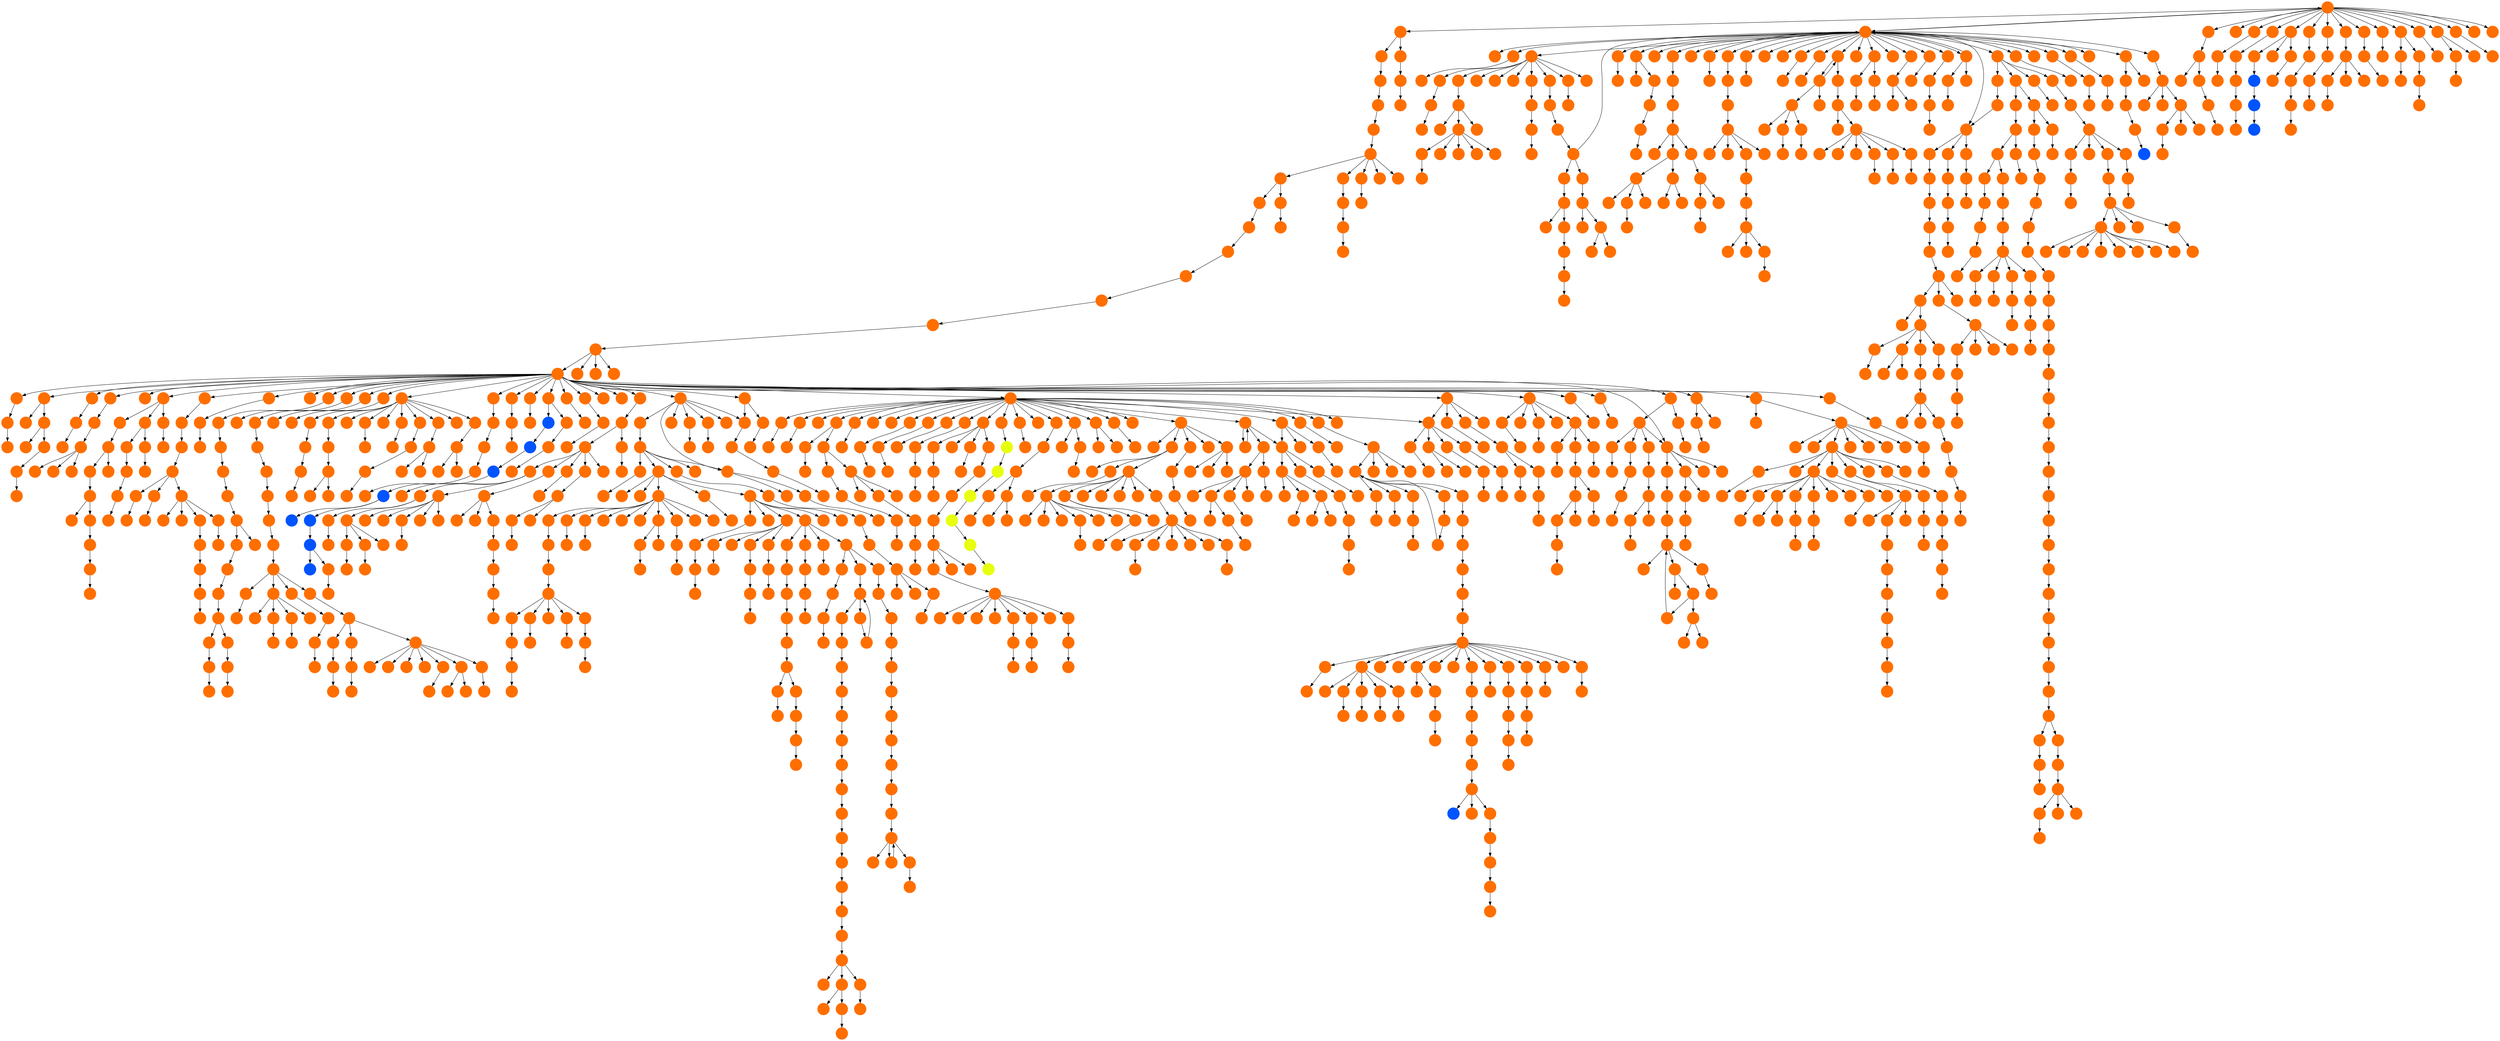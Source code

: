 digraph{
0 [tooltip = "S", penwidth = 0, style = filled, fillcolor = "#ff6f00", shape = circle, label = ""]
1 [tooltip = "S", penwidth = 0, style = filled, fillcolor = "#ff6f00", shape = circle, label = ""]
2 [tooltip = "S", penwidth = 0, style = filled, fillcolor = "#ff6f00", shape = circle, label = ""]
3 [tooltip = "S", penwidth = 0, style = filled, fillcolor = "#ff6f00", shape = circle, label = ""]
4 [tooltip = "S", penwidth = 0, style = filled, fillcolor = "#ff6f00", shape = circle, label = ""]
5 [tooltip = "S", penwidth = 0, style = filled, fillcolor = "#ff6f00", shape = circle, label = ""]
6 [tooltip = "S", penwidth = 0, style = filled, fillcolor = "#ff6f00", shape = circle, label = ""]
7 [tooltip = "S", penwidth = 0, style = filled, fillcolor = "#ff6f00", shape = circle, label = ""]
8 [tooltip = "S", penwidth = 0, style = filled, fillcolor = "#ff6f00", shape = circle, label = ""]
9 [tooltip = "S", penwidth = 0, style = filled, fillcolor = "#ff6f00", shape = circle, label = ""]
10 [tooltip = "S", penwidth = 0, style = filled, fillcolor = "#ff6f00", shape = circle, label = ""]
11 [tooltip = "S", penwidth = 0, style = filled, fillcolor = "#ff6f00", shape = circle, label = ""]
12 [tooltip = "S", penwidth = 0, style = filled, fillcolor = "#ff6f00", shape = circle, label = ""]
13 [tooltip = "S", penwidth = 0, style = filled, fillcolor = "#ff6f00", shape = circle, label = ""]
14 [tooltip = "S", penwidth = 0, style = filled, fillcolor = "#ff6f00", shape = circle, label = ""]
15 [tooltip = "S", penwidth = 0, style = filled, fillcolor = "#ff6f00", shape = circle, label = ""]
16 [tooltip = "S", penwidth = 0, style = filled, fillcolor = "#ff6f00", shape = circle, label = ""]
17 [tooltip = "S", penwidth = 0, style = filled, fillcolor = "#ff6f00", shape = circle, label = ""]
18 [tooltip = "S", penwidth = 0, style = filled, fillcolor = "#ff6f00", shape = circle, label = ""]
19 [tooltip = "S", penwidth = 0, style = filled, fillcolor = "#ff6f00", shape = circle, label = ""]
20 [tooltip = "S", penwidth = 0, style = filled, fillcolor = "#ff6f00", shape = circle, label = ""]
21 [tooltip = "S", penwidth = 0, style = filled, fillcolor = "#ff6f00", shape = circle, label = ""]
22 [tooltip = "S", penwidth = 0, style = filled, fillcolor = "#ff6f00", shape = circle, label = ""]
23 [tooltip = "S", penwidth = 0, style = filled, fillcolor = "#ff6f00", shape = circle, label = ""]
24 [tooltip = "S", penwidth = 0, style = filled, fillcolor = "#ff6f00", shape = circle, label = ""]
25 [tooltip = "S", penwidth = 0, style = filled, fillcolor = "#ff6f00", shape = circle, label = ""]
26 [tooltip = "S", penwidth = 0, style = filled, fillcolor = "#ff6f00", shape = circle, label = ""]
27 [tooltip = "S", penwidth = 0, style = filled, fillcolor = "#ff6f00", shape = circle, label = ""]
28 [tooltip = "S", penwidth = 0, style = filled, fillcolor = "#ff6f00", shape = circle, label = ""]
29 [tooltip = "S", penwidth = 0, style = filled, fillcolor = "#ff6f00", shape = circle, label = ""]
30 [tooltip = "S", penwidth = 0, style = filled, fillcolor = "#ff6f00", shape = circle, label = ""]
31 [tooltip = "S", penwidth = 0, style = filled, fillcolor = "#ff6f00", shape = circle, label = ""]
32 [tooltip = "S", penwidth = 0, style = filled, fillcolor = "#ff6f00", shape = circle, label = ""]
33 [tooltip = "S", penwidth = 0, style = filled, fillcolor = "#ff6f00", shape = circle, label = ""]
34 [tooltip = "S", penwidth = 0, style = filled, fillcolor = "#ff6f00", shape = circle, label = ""]
35 [tooltip = "S", penwidth = 0, style = filled, fillcolor = "#ff6f00", shape = circle, label = ""]
36 [tooltip = "S", penwidth = 0, style = filled, fillcolor = "#ff6f00", shape = circle, label = ""]
37 [tooltip = "S", penwidth = 0, style = filled, fillcolor = "#ff6f00", shape = circle, label = ""]
38 [tooltip = "S", penwidth = 0, style = filled, fillcolor = "#ff6f00", shape = circle, label = ""]
39 [tooltip = "S", penwidth = 0, style = filled, fillcolor = "#ff6f00", shape = circle, label = ""]
40 [tooltip = "S", penwidth = 0, style = filled, fillcolor = "#ff6f00", shape = circle, label = ""]
41 [tooltip = "S", penwidth = 0, style = filled, fillcolor = "#ff6f00", shape = circle, label = ""]
42 [tooltip = "S", penwidth = 0, style = filled, fillcolor = "#ff6f00", shape = circle, label = ""]
43 [tooltip = "S", penwidth = 0, style = filled, fillcolor = "#ff6f00", shape = circle, label = ""]
44 [tooltip = "S", penwidth = 0, style = filled, fillcolor = "#ff6f00", shape = circle, label = ""]
45 [tooltip = "S", penwidth = 0, style = filled, fillcolor = "#ff6f00", shape = circle, label = ""]
46 [tooltip = "S", penwidth = 0, style = filled, fillcolor = "#ff6f00", shape = circle, label = ""]
47 [tooltip = "S", penwidth = 0, style = filled, fillcolor = "#ff6f00", shape = circle, label = ""]
48 [tooltip = "S", penwidth = 0, style = filled, fillcolor = "#ff6f00", shape = circle, label = ""]
49 [tooltip = "S", penwidth = 0, style = filled, fillcolor = "#ff6f00", shape = circle, label = ""]
50 [tooltip = "S", penwidth = 0, style = filled, fillcolor = "#ff6f00", shape = circle, label = ""]
51 [tooltip = "S", penwidth = 0, style = filled, fillcolor = "#ff6f00", shape = circle, label = ""]
52 [tooltip = "S", penwidth = 0, style = filled, fillcolor = "#ff6f00", shape = circle, label = ""]
53 [tooltip = "S", penwidth = 0, style = filled, fillcolor = "#ff6f00", shape = circle, label = ""]
54 [tooltip = "S", penwidth = 0, style = filled, fillcolor = "#ff6f00", shape = circle, label = ""]
55 [tooltip = "S", penwidth = 0, style = filled, fillcolor = "#ff6f00", shape = circle, label = ""]
56 [tooltip = "S", penwidth = 0, style = filled, fillcolor = "#ff6f00", shape = circle, label = ""]
57 [tooltip = "S", penwidth = 0, style = filled, fillcolor = "#ff6f00", shape = circle, label = ""]
58 [tooltip = "S", penwidth = 0, style = filled, fillcolor = "#ff6f00", shape = circle, label = ""]
59 [tooltip = "S", penwidth = 0, style = filled, fillcolor = "#ff6f00", shape = circle, label = ""]
60 [tooltip = "S", penwidth = 0, style = filled, fillcolor = "#ff6f00", shape = circle, label = ""]
61 [tooltip = "S", penwidth = 0, style = filled, fillcolor = "#ff6f00", shape = circle, label = ""]
62 [tooltip = "S", penwidth = 0, style = filled, fillcolor = "#ff6f00", shape = circle, label = ""]
63 [tooltip = "S", penwidth = 0, style = filled, fillcolor = "#ff6f00", shape = circle, label = ""]
64 [tooltip = "S", penwidth = 0, style = filled, fillcolor = "#ff6f00", shape = circle, label = ""]
65 [tooltip = "S", penwidth = 0, style = filled, fillcolor = "#ff6f00", shape = circle, label = ""]
66 [tooltip = "S", penwidth = 0, style = filled, fillcolor = "#ff6f00", shape = circle, label = ""]
67 [tooltip = "S", penwidth = 0, style = filled, fillcolor = "#ff6f00", shape = circle, label = ""]
68 [tooltip = "S", penwidth = 0, style = filled, fillcolor = "#ff6f00", shape = circle, label = ""]
69 [tooltip = "S", penwidth = 0, style = filled, fillcolor = "#ff6f00", shape = circle, label = ""]
70 [tooltip = "S", penwidth = 0, style = filled, fillcolor = "#ff6f00", shape = circle, label = ""]
71 [tooltip = "S", penwidth = 0, style = filled, fillcolor = "#ff6f00", shape = circle, label = ""]
72 [tooltip = "S", penwidth = 0, style = filled, fillcolor = "#ff6f00", shape = circle, label = ""]
73 [tooltip = "S", penwidth = 0, style = filled, fillcolor = "#ff6f00", shape = circle, label = ""]
74 [tooltip = "S", penwidth = 0, style = filled, fillcolor = "#ff6f00", shape = circle, label = ""]
75 [tooltip = "S", penwidth = 0, style = filled, fillcolor = "#ff6f00", shape = circle, label = ""]
76 [tooltip = "S", penwidth = 0, style = filled, fillcolor = "#ff6f00", shape = circle, label = ""]
77 [tooltip = "S", penwidth = 0, style = filled, fillcolor = "#ff6f00", shape = circle, label = ""]
78 [tooltip = "S", penwidth = 0, style = filled, fillcolor = "#ff6f00", shape = circle, label = ""]
79 [tooltip = "S", penwidth = 0, style = filled, fillcolor = "#ff6f00", shape = circle, label = ""]
80 [tooltip = "S", penwidth = 0, style = filled, fillcolor = "#ff6f00", shape = circle, label = ""]
81 [tooltip = "S", penwidth = 0, style = filled, fillcolor = "#ff6f00", shape = circle, label = ""]
82 [tooltip = "S", penwidth = 0, style = filled, fillcolor = "#ff6f00", shape = circle, label = ""]
83 [tooltip = "S", penwidth = 0, style = filled, fillcolor = "#ff6f00", shape = circle, label = ""]
84 [tooltip = "S", penwidth = 0, style = filled, fillcolor = "#ff6f00", shape = circle, label = ""]
85 [tooltip = "S", penwidth = 0, style = filled, fillcolor = "#ff6f00", shape = circle, label = ""]
86 [tooltip = "S", penwidth = 0, style = filled, fillcolor = "#ff6f00", shape = circle, label = ""]
87 [tooltip = "S", penwidth = 0, style = filled, fillcolor = "#ff6f00", shape = circle, label = ""]
88 [tooltip = "S", penwidth = 0, style = filled, fillcolor = "#ff6f00", shape = circle, label = ""]
89 [tooltip = "S", penwidth = 0, style = filled, fillcolor = "#ff6f00", shape = circle, label = ""]
90 [tooltip = "S", penwidth = 0, style = filled, fillcolor = "#ff6f00", shape = circle, label = ""]
91 [tooltip = "S", penwidth = 0, style = filled, fillcolor = "#ff6f00", shape = circle, label = ""]
92 [tooltip = "S", penwidth = 0, style = filled, fillcolor = "#ff6f00", shape = circle, label = ""]
93 [tooltip = "S", penwidth = 0, style = filled, fillcolor = "#ff6f00", shape = circle, label = ""]
94 [tooltip = "S", penwidth = 0, style = filled, fillcolor = "#ff6f00", shape = circle, label = ""]
95 [tooltip = "S", penwidth = 0, style = filled, fillcolor = "#ff6f00", shape = circle, label = ""]
96 [tooltip = "S", penwidth = 0, style = filled, fillcolor = "#ff6f00", shape = circle, label = ""]
97 [tooltip = "S", penwidth = 0, style = filled, fillcolor = "#ff6f00", shape = circle, label = ""]
98 [tooltip = "S", penwidth = 0, style = filled, fillcolor = "#ff6f00", shape = circle, label = ""]
99 [tooltip = "S", penwidth = 0, style = filled, fillcolor = "#ff6f00", shape = circle, label = ""]
100 [tooltip = "S", penwidth = 0, style = filled, fillcolor = "#ff6f00", shape = circle, label = ""]
101 [tooltip = "S", penwidth = 0, style = filled, fillcolor = "#ff6f00", shape = circle, label = ""]
102 [tooltip = "S", penwidth = 0, style = filled, fillcolor = "#ff6f00", shape = circle, label = ""]
103 [tooltip = "S", penwidth = 0, style = filled, fillcolor = "#ff6f00", shape = circle, label = ""]
104 [tooltip = "S", penwidth = 0, style = filled, fillcolor = "#ff6f00", shape = circle, label = ""]
105 [tooltip = "S", penwidth = 0, style = filled, fillcolor = "#ff6f00", shape = circle, label = ""]
106 [tooltip = "S", penwidth = 0, style = filled, fillcolor = "#ff6f00", shape = circle, label = ""]
107 [tooltip = "S", penwidth = 0, style = filled, fillcolor = "#ff6f00", shape = circle, label = ""]
108 [tooltip = "S", penwidth = 0, style = filled, fillcolor = "#ff6f00", shape = circle, label = ""]
109 [tooltip = "S", penwidth = 0, style = filled, fillcolor = "#ff6f00", shape = circle, label = ""]
110 [tooltip = "S", penwidth = 0, style = filled, fillcolor = "#ff6f00", shape = circle, label = ""]
111 [tooltip = "S", penwidth = 0, style = filled, fillcolor = "#ff6f00", shape = circle, label = ""]
112 [tooltip = "S", penwidth = 0, style = filled, fillcolor = "#ff6f00", shape = circle, label = ""]
113 [tooltip = "S", penwidth = 0, style = filled, fillcolor = "#ff6f00", shape = circle, label = ""]
114 [tooltip = "S", penwidth = 0, style = filled, fillcolor = "#ff6f00", shape = circle, label = ""]
115 [tooltip = "S", penwidth = 0, style = filled, fillcolor = "#ff6f00", shape = circle, label = ""]
116 [tooltip = "S", penwidth = 0, style = filled, fillcolor = "#ff6f00", shape = circle, label = ""]
117 [tooltip = "S", penwidth = 0, style = filled, fillcolor = "#ff6f00", shape = circle, label = ""]
118 [tooltip = "S", penwidth = 0, style = filled, fillcolor = "#ff6f00", shape = circle, label = ""]
119 [tooltip = "S", penwidth = 0, style = filled, fillcolor = "#ff6f00", shape = circle, label = ""]
120 [tooltip = "S", penwidth = 0, style = filled, fillcolor = "#ff6f00", shape = circle, label = ""]
121 [tooltip = "S", penwidth = 0, style = filled, fillcolor = "#ff6f00", shape = circle, label = ""]
122 [tooltip = "S", penwidth = 0, style = filled, fillcolor = "#ff6f00", shape = circle, label = ""]
123 [tooltip = "S", penwidth = 0, style = filled, fillcolor = "#ff6f00", shape = circle, label = ""]
124 [tooltip = "S", penwidth = 0, style = filled, fillcolor = "#ff6f00", shape = circle, label = ""]
125 [tooltip = "S", penwidth = 0, style = filled, fillcolor = "#ff6f00", shape = circle, label = ""]
126 [tooltip = "S", penwidth = 0, style = filled, fillcolor = "#ff6f00", shape = circle, label = ""]
127 [tooltip = "S", penwidth = 0, style = filled, fillcolor = "#ff6f00", shape = circle, label = ""]
128 [tooltip = "S", penwidth = 0, style = filled, fillcolor = "#ff6f00", shape = circle, label = ""]
129 [tooltip = "S", penwidth = 0, style = filled, fillcolor = "#ff6f00", shape = circle, label = ""]
130 [tooltip = "S", penwidth = 0, style = filled, fillcolor = "#ff6f00", shape = circle, label = ""]
131 [tooltip = "S", penwidth = 0, style = filled, fillcolor = "#ff6f00", shape = circle, label = ""]
132 [tooltip = "S", penwidth = 0, style = filled, fillcolor = "#ff6f00", shape = circle, label = ""]
133 [tooltip = "S", penwidth = 0, style = filled, fillcolor = "#ff6f00", shape = circle, label = ""]
134 [tooltip = "S", penwidth = 0, style = filled, fillcolor = "#ff6f00", shape = circle, label = ""]
135 [tooltip = "S", penwidth = 0, style = filled, fillcolor = "#ff6f00", shape = circle, label = ""]
136 [tooltip = "S", penwidth = 0, style = filled, fillcolor = "#ff6f00", shape = circle, label = ""]
137 [tooltip = "S", penwidth = 0, style = filled, fillcolor = "#ff6f00", shape = circle, label = ""]
138 [tooltip = "S", penwidth = 0, style = filled, fillcolor = "#ff6f00", shape = circle, label = ""]
139 [tooltip = "S", penwidth = 0, style = filled, fillcolor = "#ff6f00", shape = circle, label = ""]
140 [tooltip = "S", penwidth = 0, style = filled, fillcolor = "#ff6f00", shape = circle, label = ""]
141 [tooltip = "S", penwidth = 0, style = filled, fillcolor = "#ff6f00", shape = circle, label = ""]
142 [tooltip = "S", penwidth = 0, style = filled, fillcolor = "#ff6f00", shape = circle, label = ""]
143 [tooltip = "S", penwidth = 0, style = filled, fillcolor = "#ff6f00", shape = circle, label = ""]
144 [tooltip = "S", penwidth = 0, style = filled, fillcolor = "#ff6f00", shape = circle, label = ""]
145 [tooltip = "S", penwidth = 0, style = filled, fillcolor = "#ff6f00", shape = circle, label = ""]
146 [tooltip = "S", penwidth = 0, style = filled, fillcolor = "#ff6f00", shape = circle, label = ""]
147 [tooltip = "S", penwidth = 0, style = filled, fillcolor = "#ff6f00", shape = circle, label = ""]
148 [tooltip = "S", penwidth = 0, style = filled, fillcolor = "#ff6f00", shape = circle, label = ""]
149 [tooltip = "S", penwidth = 0, style = filled, fillcolor = "#ff6f00", shape = circle, label = ""]
150 [tooltip = "S", penwidth = 0, style = filled, fillcolor = "#ff6f00", shape = circle, label = ""]
151 [tooltip = "S", penwidth = 0, style = filled, fillcolor = "#ff6f00", shape = circle, label = ""]
152 [tooltip = "S", penwidth = 0, style = filled, fillcolor = "#ff6f00", shape = circle, label = ""]
153 [tooltip = "S", penwidth = 0, style = filled, fillcolor = "#ff6f00", shape = circle, label = ""]
154 [tooltip = "S", penwidth = 0, style = filled, fillcolor = "#ff6f00", shape = circle, label = ""]
155 [tooltip = "S", penwidth = 0, style = filled, fillcolor = "#ff6f00", shape = circle, label = ""]
156 [tooltip = "S", penwidth = 0, style = filled, fillcolor = "#ff6f00", shape = circle, label = ""]
157 [tooltip = "S", penwidth = 0, style = filled, fillcolor = "#ff6f00", shape = circle, label = ""]
158 [tooltip = "S", penwidth = 0, style = filled, fillcolor = "#ff6f00", shape = circle, label = ""]
159 [tooltip = "S", penwidth = 0, style = filled, fillcolor = "#ff6f00", shape = circle, label = ""]
160 [tooltip = "S", penwidth = 0, style = filled, fillcolor = "#ff6f00", shape = circle, label = ""]
161 [tooltip = "S", penwidth = 0, style = filled, fillcolor = "#ff6f00", shape = circle, label = ""]
162 [tooltip = "S", penwidth = 0, style = filled, fillcolor = "#ff6f00", shape = circle, label = ""]
163 [tooltip = "S", penwidth = 0, style = filled, fillcolor = "#ff6f00", shape = circle, label = ""]
164 [tooltip = "S", penwidth = 0, style = filled, fillcolor = "#ff6f00", shape = circle, label = ""]
165 [tooltip = "S", penwidth = 0, style = filled, fillcolor = "#ff6f00", shape = circle, label = ""]
166 [tooltip = "S", penwidth = 0, style = filled, fillcolor = "#ff6f00", shape = circle, label = ""]
167 [tooltip = "S", penwidth = 0, style = filled, fillcolor = "#ff6f00", shape = circle, label = ""]
168 [tooltip = "S", penwidth = 0, style = filled, fillcolor = "#ff6f00", shape = circle, label = ""]
169 [tooltip = "S", penwidth = 0, style = filled, fillcolor = "#ff6f00", shape = circle, label = ""]
170 [tooltip = "S", penwidth = 0, style = filled, fillcolor = "#ff6f00", shape = circle, label = ""]
171 [tooltip = "S", penwidth = 0, style = filled, fillcolor = "#ff6f00", shape = circle, label = ""]
172 [tooltip = "S", penwidth = 0, style = filled, fillcolor = "#ff6f00", shape = circle, label = ""]
173 [tooltip = "S", penwidth = 0, style = filled, fillcolor = "#ff6f00", shape = circle, label = ""]
174 [tooltip = "S", penwidth = 0, style = filled, fillcolor = "#ff6f00", shape = circle, label = ""]
175 [tooltip = "S", penwidth = 0, style = filled, fillcolor = "#ff6f00", shape = circle, label = ""]
176 [tooltip = "S", penwidth = 0, style = filled, fillcolor = "#ff6f00", shape = circle, label = ""]
177 [tooltip = "S", penwidth = 0, style = filled, fillcolor = "#ff6f00", shape = circle, label = ""]
178 [tooltip = "S", penwidth = 0, style = filled, fillcolor = "#ff6f00", shape = circle, label = ""]
179 [tooltip = "S", penwidth = 0, style = filled, fillcolor = "#ff6f00", shape = circle, label = ""]
180 [tooltip = "S", penwidth = 0, style = filled, fillcolor = "#ff6f00", shape = circle, label = ""]
181 [tooltip = "S", penwidth = 0, style = filled, fillcolor = "#ff6f00", shape = circle, label = ""]
182 [tooltip = "S", penwidth = 0, style = filled, fillcolor = "#ff6f00", shape = circle, label = ""]
183 [tooltip = "S", penwidth = 0, style = filled, fillcolor = "#ff6f00", shape = circle, label = ""]
184 [tooltip = "S", penwidth = 0, style = filled, fillcolor = "#ff6f00", shape = circle, label = ""]
185 [tooltip = "S", penwidth = 0, style = filled, fillcolor = "#ff6f00", shape = circle, label = ""]
186 [tooltip = "S", penwidth = 0, style = filled, fillcolor = "#ff6f00", shape = circle, label = ""]
187 [tooltip = "S", penwidth = 0, style = filled, fillcolor = "#ff6f00", shape = circle, label = ""]
188 [tooltip = "S", penwidth = 0, style = filled, fillcolor = "#ff6f00", shape = circle, label = ""]
189 [tooltip = "S", penwidth = 0, style = filled, fillcolor = "#ff6f00", shape = circle, label = ""]
190 [tooltip = "S", penwidth = 0, style = filled, fillcolor = "#ff6f00", shape = circle, label = ""]
191 [tooltip = "S", penwidth = 0, style = filled, fillcolor = "#ff6f00", shape = circle, label = ""]
192 [tooltip = "S", penwidth = 0, style = filled, fillcolor = "#ff6f00", shape = circle, label = ""]
193 [tooltip = "S", penwidth = 0, style = filled, fillcolor = "#ff6f00", shape = circle, label = ""]
194 [tooltip = "S", penwidth = 0, style = filled, fillcolor = "#ff6f00", shape = circle, label = ""]
195 [tooltip = "S", penwidth = 0, style = filled, fillcolor = "#ff6f00", shape = circle, label = ""]
196 [tooltip = "S", penwidth = 0, style = filled, fillcolor = "#ff6f00", shape = circle, label = ""]
197 [tooltip = "S", penwidth = 0, style = filled, fillcolor = "#ff6f00", shape = circle, label = ""]
198 [tooltip = "S", penwidth = 0, style = filled, fillcolor = "#ff6f00", shape = circle, label = ""]
199 [tooltip = "S", penwidth = 0, style = filled, fillcolor = "#ff6f00", shape = circle, label = ""]
200 [tooltip = "S", penwidth = 0, style = filled, fillcolor = "#ff6f00", shape = circle, label = ""]
201 [tooltip = "S", penwidth = 0, style = filled, fillcolor = "#ff6f00", shape = circle, label = ""]
202 [tooltip = "S", penwidth = 0, style = filled, fillcolor = "#ff6f00", shape = circle, label = ""]
203 [tooltip = "S", penwidth = 0, style = filled, fillcolor = "#ff6f00", shape = circle, label = ""]
204 [tooltip = "S", penwidth = 0, style = filled, fillcolor = "#ff6f00", shape = circle, label = ""]
205 [tooltip = "S", penwidth = 0, style = filled, fillcolor = "#ff6f00", shape = circle, label = ""]
206 [tooltip = "S", penwidth = 0, style = filled, fillcolor = "#ff6f00", shape = circle, label = ""]
207 [tooltip = "S", penwidth = 0, style = filled, fillcolor = "#ff6f00", shape = circle, label = ""]
208 [tooltip = "S", penwidth = 0, style = filled, fillcolor = "#ff6f00", shape = circle, label = ""]
209 [tooltip = "S", penwidth = 0, style = filled, fillcolor = "#ff6f00", shape = circle, label = ""]
210 [tooltip = "S", penwidth = 0, style = filled, fillcolor = "#ff6f00", shape = circle, label = ""]
211 [tooltip = "S", penwidth = 0, style = filled, fillcolor = "#ff6f00", shape = circle, label = ""]
212 [tooltip = "S", penwidth = 0, style = filled, fillcolor = "#ff6f00", shape = circle, label = ""]
213 [tooltip = "S", penwidth = 0, style = filled, fillcolor = "#ff6f00", shape = circle, label = ""]
214 [tooltip = "S", penwidth = 0, style = filled, fillcolor = "#ff6f00", shape = circle, label = ""]
215 [tooltip = "S", penwidth = 0, style = filled, fillcolor = "#ff6f00", shape = circle, label = ""]
216 [tooltip = "S", penwidth = 0, style = filled, fillcolor = "#ff6f00", shape = circle, label = ""]
217 [tooltip = "S", penwidth = 0, style = filled, fillcolor = "#ff6f00", shape = circle, label = ""]
218 [tooltip = "S", penwidth = 0, style = filled, fillcolor = "#ff6f00", shape = circle, label = ""]
219 [tooltip = "S", penwidth = 0, style = filled, fillcolor = "#ff6f00", shape = circle, label = ""]
220 [tooltip = "S", penwidth = 0, style = filled, fillcolor = "#ff6f00", shape = circle, label = ""]
221 [tooltip = "S", penwidth = 0, style = filled, fillcolor = "#ff6f00", shape = circle, label = ""]
222 [tooltip = "S", penwidth = 0, style = filled, fillcolor = "#ff6f00", shape = circle, label = ""]
223 [tooltip = "S", penwidth = 0, style = filled, fillcolor = "#ff6f00", shape = circle, label = ""]
224 [tooltip = "S", penwidth = 0, style = filled, fillcolor = "#ff6f00", shape = circle, label = ""]
225 [tooltip = "S", penwidth = 0, style = filled, fillcolor = "#ff6f00", shape = circle, label = ""]
226 [tooltip = "S", penwidth = 0, style = filled, fillcolor = "#ff6f00", shape = circle, label = ""]
227 [tooltip = "S", penwidth = 0, style = filled, fillcolor = "#ff6f00", shape = circle, label = ""]
228 [tooltip = "S", penwidth = 0, style = filled, fillcolor = "#ff6f00", shape = circle, label = ""]
229 [tooltip = "S", penwidth = 0, style = filled, fillcolor = "#ff6f00", shape = circle, label = ""]
230 [tooltip = "S", penwidth = 0, style = filled, fillcolor = "#ff6f00", shape = circle, label = ""]
231 [tooltip = "S", penwidth = 0, style = filled, fillcolor = "#ff6f00", shape = circle, label = ""]
232 [tooltip = "S", penwidth = 0, style = filled, fillcolor = "#ff6f00", shape = circle, label = ""]
233 [tooltip = "S", penwidth = 0, style = filled, fillcolor = "#ff6f00", shape = circle, label = ""]
234 [tooltip = "S", penwidth = 0, style = filled, fillcolor = "#ff6f00", shape = circle, label = ""]
235 [tooltip = "S", penwidth = 0, style = filled, fillcolor = "#ff6f00", shape = circle, label = ""]
236 [tooltip = "S", penwidth = 0, style = filled, fillcolor = "#ff6f00", shape = circle, label = ""]
237 [tooltip = "S", penwidth = 0, style = filled, fillcolor = "#ff6f00", shape = circle, label = ""]
238 [tooltip = "S", penwidth = 0, style = filled, fillcolor = "#ff6f00", shape = circle, label = ""]
239 [tooltip = "S", penwidth = 0, style = filled, fillcolor = "#ff6f00", shape = circle, label = ""]
240 [tooltip = "S", penwidth = 0, style = filled, fillcolor = "#ff6f00", shape = circle, label = ""]
241 [tooltip = "S", penwidth = 0, style = filled, fillcolor = "#ff6f00", shape = circle, label = ""]
242 [tooltip = "S", penwidth = 0, style = filled, fillcolor = "#ff6f00", shape = circle, label = ""]
243 [tooltip = "S", penwidth = 0, style = filled, fillcolor = "#ff6f00", shape = circle, label = ""]
244 [tooltip = "S", penwidth = 0, style = filled, fillcolor = "#ff6f00", shape = circle, label = ""]
245 [tooltip = "S", penwidth = 0, style = filled, fillcolor = "#ff6f00", shape = circle, label = ""]
246 [tooltip = "S", penwidth = 0, style = filled, fillcolor = "#ff6f00", shape = circle, label = ""]
247 [tooltip = "S", penwidth = 0, style = filled, fillcolor = "#ff6f00", shape = circle, label = ""]
248 [tooltip = "S", penwidth = 0, style = filled, fillcolor = "#ff6f00", shape = circle, label = ""]
249 [tooltip = "S", penwidth = 0, style = filled, fillcolor = "#ff6f00", shape = circle, label = ""]
250 [tooltip = "S", penwidth = 0, style = filled, fillcolor = "#ff6f00", shape = circle, label = ""]
251 [tooltip = "S", penwidth = 0, style = filled, fillcolor = "#ff6f00", shape = circle, label = ""]
252 [tooltip = "S", penwidth = 0, style = filled, fillcolor = "#ff6f00", shape = circle, label = ""]
253 [tooltip = "S", penwidth = 0, style = filled, fillcolor = "#ff6f00", shape = circle, label = ""]
254 [tooltip = "S", penwidth = 0, style = filled, fillcolor = "#ff6f00", shape = circle, label = ""]
255 [tooltip = "S", penwidth = 0, style = filled, fillcolor = "#ff6f00", shape = circle, label = ""]
256 [tooltip = "S", penwidth = 0, style = filled, fillcolor = "#ff6f00", shape = circle, label = ""]
257 [tooltip = "S", penwidth = 0, style = filled, fillcolor = "#ff6f00", shape = circle, label = ""]
258 [tooltip = "S", penwidth = 0, style = filled, fillcolor = "#ff6f00", shape = circle, label = ""]
259 [tooltip = "S", penwidth = 0, style = filled, fillcolor = "#ff6f00", shape = circle, label = ""]
260 [tooltip = "S", penwidth = 0, style = filled, fillcolor = "#ff6f00", shape = circle, label = ""]
261 [tooltip = "S", penwidth = 0, style = filled, fillcolor = "#ff6f00", shape = circle, label = ""]
262 [tooltip = "S", penwidth = 0, style = filled, fillcolor = "#ff6f00", shape = circle, label = ""]
263 [tooltip = "S", penwidth = 0, style = filled, fillcolor = "#ff6f00", shape = circle, label = ""]
264 [tooltip = "S", penwidth = 0, style = filled, fillcolor = "#ff6f00", shape = circle, label = ""]
265 [tooltip = "S", penwidth = 0, style = filled, fillcolor = "#ff6f00", shape = circle, label = ""]
266 [tooltip = "S", penwidth = 0, style = filled, fillcolor = "#ff6f00", shape = circle, label = ""]
267 [tooltip = "S", penwidth = 0, style = filled, fillcolor = "#ff6f00", shape = circle, label = ""]
268 [tooltip = "S", penwidth = 0, style = filled, fillcolor = "#ff6f00", shape = circle, label = ""]
269 [tooltip = "S", penwidth = 0, style = filled, fillcolor = "#ff6f00", shape = circle, label = ""]
270 [tooltip = "S", penwidth = 0, style = filled, fillcolor = "#ff6f00", shape = circle, label = ""]
271 [tooltip = "S", penwidth = 0, style = filled, fillcolor = "#ff6f00", shape = circle, label = ""]
272 [tooltip = "S", penwidth = 0, style = filled, fillcolor = "#ff6f00", shape = circle, label = ""]
273 [tooltip = "S", penwidth = 0, style = filled, fillcolor = "#ff6f00", shape = circle, label = ""]
274 [tooltip = "S", penwidth = 0, style = filled, fillcolor = "#ff6f00", shape = circle, label = ""]
275 [tooltip = "S", penwidth = 0, style = filled, fillcolor = "#ff6f00", shape = circle, label = ""]
276 [tooltip = "S", penwidth = 0, style = filled, fillcolor = "#ff6f00", shape = circle, label = ""]
277 [tooltip = "S", penwidth = 0, style = filled, fillcolor = "#ff6f00", shape = circle, label = ""]
278 [tooltip = "S", penwidth = 0, style = filled, fillcolor = "#ff6f00", shape = circle, label = ""]
279 [tooltip = "S", penwidth = 0, style = filled, fillcolor = "#ff6f00", shape = circle, label = ""]
280 [tooltip = "S", penwidth = 0, style = filled, fillcolor = "#ff6f00", shape = circle, label = ""]
281 [tooltip = "S", penwidth = 0, style = filled, fillcolor = "#ff6f00", shape = circle, label = ""]
282 [tooltip = "S", penwidth = 0, style = filled, fillcolor = "#ff6f00", shape = circle, label = ""]
283 [tooltip = "S", penwidth = 0, style = filled, fillcolor = "#ff6f00", shape = circle, label = ""]
284 [tooltip = "S", penwidth = 0, style = filled, fillcolor = "#ff6f00", shape = circle, label = ""]
285 [tooltip = "S", penwidth = 0, style = filled, fillcolor = "#ff6f00", shape = circle, label = ""]
286 [tooltip = "S", penwidth = 0, style = filled, fillcolor = "#ff6f00", shape = circle, label = ""]
287 [tooltip = "S", penwidth = 0, style = filled, fillcolor = "#ff6f00", shape = circle, label = ""]
288 [tooltip = "S", penwidth = 0, style = filled, fillcolor = "#ff6f00", shape = circle, label = ""]
289 [tooltip = "S", penwidth = 0, style = filled, fillcolor = "#ff6f00", shape = circle, label = ""]
290 [tooltip = "S", penwidth = 0, style = filled, fillcolor = "#ff6f00", shape = circle, label = ""]
291 [tooltip = "S", penwidth = 0, style = filled, fillcolor = "#ff6f00", shape = circle, label = ""]
292 [tooltip = "S", penwidth = 0, style = filled, fillcolor = "#ff6f00", shape = circle, label = ""]
293 [tooltip = "S", penwidth = 0, style = filled, fillcolor = "#ff6f00", shape = circle, label = ""]
294 [tooltip = "S", penwidth = 0, style = filled, fillcolor = "#ff6f00", shape = circle, label = ""]
295 [tooltip = "S", penwidth = 0, style = filled, fillcolor = "#ff6f00", shape = circle, label = ""]
296 [tooltip = "S", penwidth = 0, style = filled, fillcolor = "#ff6f00", shape = circle, label = ""]
297 [tooltip = "S", penwidth = 0, style = filled, fillcolor = "#ff6f00", shape = circle, label = ""]
298 [tooltip = "S", penwidth = 0, style = filled, fillcolor = "#ff6f00", shape = circle, label = ""]
299 [tooltip = "S", penwidth = 0, style = filled, fillcolor = "#ff6f00", shape = circle, label = ""]
300 [tooltip = "S", penwidth = 0, style = filled, fillcolor = "#ff6f00", shape = circle, label = ""]
301 [tooltip = "S", penwidth = 0, style = filled, fillcolor = "#ff6f00", shape = circle, label = ""]
302 [tooltip = "S", penwidth = 0, style = filled, fillcolor = "#ff6f00", shape = circle, label = ""]
303 [tooltip = "S", penwidth = 0, style = filled, fillcolor = "#ff6f00", shape = circle, label = ""]
304 [tooltip = "S", penwidth = 0, style = filled, fillcolor = "#ff6f00", shape = circle, label = ""]
305 [tooltip = "S", penwidth = 0, style = filled, fillcolor = "#ff6f00", shape = circle, label = ""]
306 [tooltip = "S", penwidth = 0, style = filled, fillcolor = "#ff6f00", shape = circle, label = ""]
307 [tooltip = "S", penwidth = 0, style = filled, fillcolor = "#ff6f00", shape = circle, label = ""]
308 [tooltip = "S", penwidth = 0, style = filled, fillcolor = "#ff6f00", shape = circle, label = ""]
309 [tooltip = "S", penwidth = 0, style = filled, fillcolor = "#ff6f00", shape = circle, label = ""]
310 [tooltip = "S", penwidth = 0, style = filled, fillcolor = "#ff6f00", shape = circle, label = ""]
311 [tooltip = "S", penwidth = 0, style = filled, fillcolor = "#ff6f00", shape = circle, label = ""]
312 [tooltip = "S", penwidth = 0, style = filled, fillcolor = "#ff6f00", shape = circle, label = ""]
313 [tooltip = "S", penwidth = 0, style = filled, fillcolor = "#ff6f00", shape = circle, label = ""]
314 [tooltip = "S", penwidth = 0, style = filled, fillcolor = "#ff6f00", shape = circle, label = ""]
315 [tooltip = "S", penwidth = 0, style = filled, fillcolor = "#ff6f00", shape = circle, label = ""]
316 [tooltip = "S", penwidth = 0, style = filled, fillcolor = "#ff6f00", shape = circle, label = ""]
317 [tooltip = "S", penwidth = 0, style = filled, fillcolor = "#ff6f00", shape = circle, label = ""]
318 [tooltip = "S", penwidth = 0, style = filled, fillcolor = "#ff6f00", shape = circle, label = ""]
319 [tooltip = "S", penwidth = 0, style = filled, fillcolor = "#ff6f00", shape = circle, label = ""]
320 [tooltip = "S", penwidth = 0, style = filled, fillcolor = "#ff6f00", shape = circle, label = ""]
321 [tooltip = "S", penwidth = 0, style = filled, fillcolor = "#ff6f00", shape = circle, label = ""]
322 [tooltip = "F", penwidth = 0, style = filled, fillcolor = "#0054ff", shape = circle, label = ""]
323 [tooltip = "S", penwidth = 0, style = filled, fillcolor = "#ff6f00", shape = circle, label = ""]
324 [tooltip = "S", penwidth = 0, style = filled, fillcolor = "#ff6f00", shape = circle, label = ""]
325 [tooltip = "S", penwidth = 0, style = filled, fillcolor = "#ff6f00", shape = circle, label = ""]
326 [tooltip = "S", penwidth = 0, style = filled, fillcolor = "#ff6f00", shape = circle, label = ""]
327 [tooltip = "S", penwidth = 0, style = filled, fillcolor = "#ff6f00", shape = circle, label = ""]
328 [tooltip = "S", penwidth = 0, style = filled, fillcolor = "#ff6f00", shape = circle, label = ""]
329 [tooltip = "S", penwidth = 0, style = filled, fillcolor = "#ff6f00", shape = circle, label = ""]
330 [tooltip = "S", penwidth = 0, style = filled, fillcolor = "#ff6f00", shape = circle, label = ""]
331 [tooltip = "S", penwidth = 0, style = filled, fillcolor = "#ff6f00", shape = circle, label = ""]
332 [tooltip = "S", penwidth = 0, style = filled, fillcolor = "#ff6f00", shape = circle, label = ""]
333 [tooltip = "S", penwidth = 0, style = filled, fillcolor = "#ff6f00", shape = circle, label = ""]
334 [tooltip = "S", penwidth = 0, style = filled, fillcolor = "#ff6f00", shape = circle, label = ""]
335 [tooltip = "S", penwidth = 0, style = filled, fillcolor = "#ff6f00", shape = circle, label = ""]
336 [tooltip = "S", penwidth = 0, style = filled, fillcolor = "#ff6f00", shape = circle, label = ""]
337 [tooltip = "S", penwidth = 0, style = filled, fillcolor = "#ff6f00", shape = circle, label = ""]
338 [tooltip = "S", penwidth = 0, style = filled, fillcolor = "#ff6f00", shape = circle, label = ""]
339 [tooltip = "S", penwidth = 0, style = filled, fillcolor = "#ff6f00", shape = circle, label = ""]
340 [tooltip = "S", penwidth = 0, style = filled, fillcolor = "#ff6f00", shape = circle, label = ""]
341 [tooltip = "S", penwidth = 0, style = filled, fillcolor = "#ff6f00", shape = circle, label = ""]
342 [tooltip = "S", penwidth = 0, style = filled, fillcolor = "#ff6f00", shape = circle, label = ""]
343 [tooltip = "S", penwidth = 0, style = filled, fillcolor = "#ff6f00", shape = circle, label = ""]
344 [tooltip = "S", penwidth = 0, style = filled, fillcolor = "#ff6f00", shape = circle, label = ""]
345 [tooltip = "S", penwidth = 0, style = filled, fillcolor = "#ff6f00", shape = circle, label = ""]
346 [tooltip = "S", penwidth = 0, style = filled, fillcolor = "#ff6f00", shape = circle, label = ""]
347 [tooltip = "S", penwidth = 0, style = filled, fillcolor = "#ff6f00", shape = circle, label = ""]
348 [tooltip = "S", penwidth = 0, style = filled, fillcolor = "#ff6f00", shape = circle, label = ""]
349 [tooltip = "S", penwidth = 0, style = filled, fillcolor = "#ff6f00", shape = circle, label = ""]
350 [tooltip = "S", penwidth = 0, style = filled, fillcolor = "#ff6f00", shape = circle, label = ""]
351 [tooltip = "S", penwidth = 0, style = filled, fillcolor = "#ff6f00", shape = circle, label = ""]
352 [tooltip = "S", penwidth = 0, style = filled, fillcolor = "#ff6f00", shape = circle, label = ""]
353 [tooltip = "S", penwidth = 0, style = filled, fillcolor = "#ff6f00", shape = circle, label = ""]
354 [tooltip = "S", penwidth = 0, style = filled, fillcolor = "#ff6f00", shape = circle, label = ""]
355 [tooltip = "S", penwidth = 0, style = filled, fillcolor = "#ff6f00", shape = circle, label = ""]
356 [tooltip = "S", penwidth = 0, style = filled, fillcolor = "#ff6f00", shape = circle, label = ""]
357 [tooltip = "S", penwidth = 0, style = filled, fillcolor = "#ff6f00", shape = circle, label = ""]
358 [tooltip = "S", penwidth = 0, style = filled, fillcolor = "#ff6f00", shape = circle, label = ""]
359 [tooltip = "S", penwidth = 0, style = filled, fillcolor = "#ff6f00", shape = circle, label = ""]
360 [tooltip = "S", penwidth = 0, style = filled, fillcolor = "#ff6f00", shape = circle, label = ""]
361 [tooltip = "S", penwidth = 0, style = filled, fillcolor = "#ff6f00", shape = circle, label = ""]
362 [tooltip = "S", penwidth = 0, style = filled, fillcolor = "#ff6f00", shape = circle, label = ""]
363 [tooltip = "S", penwidth = 0, style = filled, fillcolor = "#ff6f00", shape = circle, label = ""]
364 [tooltip = "P", penwidth = 0, style = filled, fillcolor = "#e7ff0f", shape = circle, label = ""]
365 [tooltip = "S", penwidth = 0, style = filled, fillcolor = "#ff6f00", shape = circle, label = ""]
366 [tooltip = "P", penwidth = 0, style = filled, fillcolor = "#e7ff0f", shape = circle, label = ""]
367 [tooltip = "S", penwidth = 0, style = filled, fillcolor = "#ff6f00", shape = circle, label = ""]
368 [tooltip = "S", penwidth = 0, style = filled, fillcolor = "#ff6f00", shape = circle, label = ""]
369 [tooltip = "S", penwidth = 0, style = filled, fillcolor = "#ff6f00", shape = circle, label = ""]
370 [tooltip = "S", penwidth = 0, style = filled, fillcolor = "#ff6f00", shape = circle, label = ""]
371 [tooltip = "S", penwidth = 0, style = filled, fillcolor = "#ff6f00", shape = circle, label = ""]
372 [tooltip = "S", penwidth = 0, style = filled, fillcolor = "#ff6f00", shape = circle, label = ""]
373 [tooltip = "S", penwidth = 0, style = filled, fillcolor = "#ff6f00", shape = circle, label = ""]
374 [tooltip = "S", penwidth = 0, style = filled, fillcolor = "#ff6f00", shape = circle, label = ""]
375 [tooltip = "S", penwidth = 0, style = filled, fillcolor = "#ff6f00", shape = circle, label = ""]
376 [tooltip = "S", penwidth = 0, style = filled, fillcolor = "#ff6f00", shape = circle, label = ""]
377 [tooltip = "S", penwidth = 0, style = filled, fillcolor = "#ff6f00", shape = circle, label = ""]
378 [tooltip = "S", penwidth = 0, style = filled, fillcolor = "#ff6f00", shape = circle, label = ""]
379 [tooltip = "S", penwidth = 0, style = filled, fillcolor = "#ff6f00", shape = circle, label = ""]
380 [tooltip = "S", penwidth = 0, style = filled, fillcolor = "#ff6f00", shape = circle, label = ""]
381 [tooltip = "S", penwidth = 0, style = filled, fillcolor = "#ff6f00", shape = circle, label = ""]
382 [tooltip = "P", penwidth = 0, style = filled, fillcolor = "#e7ff0f", shape = circle, label = ""]
383 [tooltip = "S", penwidth = 0, style = filled, fillcolor = "#ff6f00", shape = circle, label = ""]
384 [tooltip = "S", penwidth = 0, style = filled, fillcolor = "#ff6f00", shape = circle, label = ""]
385 [tooltip = "S", penwidth = 0, style = filled, fillcolor = "#ff6f00", shape = circle, label = ""]
386 [tooltip = "S", penwidth = 0, style = filled, fillcolor = "#ff6f00", shape = circle, label = ""]
387 [tooltip = "S", penwidth = 0, style = filled, fillcolor = "#ff6f00", shape = circle, label = ""]
388 [tooltip = "S", penwidth = 0, style = filled, fillcolor = "#ff6f00", shape = circle, label = ""]
389 [tooltip = "P", penwidth = 0, style = filled, fillcolor = "#e7ff0f", shape = circle, label = ""]
390 [tooltip = "P", penwidth = 0, style = filled, fillcolor = "#e7ff0f", shape = circle, label = ""]
391 [tooltip = "S", penwidth = 0, style = filled, fillcolor = "#ff6f00", shape = circle, label = ""]
392 [tooltip = "S", penwidth = 0, style = filled, fillcolor = "#ff6f00", shape = circle, label = ""]
393 [tooltip = "S", penwidth = 0, style = filled, fillcolor = "#ff6f00", shape = circle, label = ""]
394 [tooltip = "S", penwidth = 0, style = filled, fillcolor = "#ff6f00", shape = circle, label = ""]
395 [tooltip = "S", penwidth = 0, style = filled, fillcolor = "#ff6f00", shape = circle, label = ""]
396 [tooltip = "S", penwidth = 0, style = filled, fillcolor = "#ff6f00", shape = circle, label = ""]
397 [tooltip = "S", penwidth = 0, style = filled, fillcolor = "#ff6f00", shape = circle, label = ""]
398 [tooltip = "S", penwidth = 0, style = filled, fillcolor = "#ff6f00", shape = circle, label = ""]
399 [tooltip = "S", penwidth = 0, style = filled, fillcolor = "#ff6f00", shape = circle, label = ""]
400 [tooltip = "S", penwidth = 0, style = filled, fillcolor = "#ff6f00", shape = circle, label = ""]
401 [tooltip = "S", penwidth = 0, style = filled, fillcolor = "#ff6f00", shape = circle, label = ""]
402 [tooltip = "S", penwidth = 0, style = filled, fillcolor = "#ff6f00", shape = circle, label = ""]
403 [tooltip = "S", penwidth = 0, style = filled, fillcolor = "#ff6f00", shape = circle, label = ""]
404 [tooltip = "S", penwidth = 0, style = filled, fillcolor = "#ff6f00", shape = circle, label = ""]
405 [tooltip = "S", penwidth = 0, style = filled, fillcolor = "#ff6f00", shape = circle, label = ""]
406 [tooltip = "S", penwidth = 0, style = filled, fillcolor = "#ff6f00", shape = circle, label = ""]
407 [tooltip = "S", penwidth = 0, style = filled, fillcolor = "#ff6f00", shape = circle, label = ""]
408 [tooltip = "S", penwidth = 0, style = filled, fillcolor = "#ff6f00", shape = circle, label = ""]
409 [tooltip = "S", penwidth = 0, style = filled, fillcolor = "#ff6f00", shape = circle, label = ""]
410 [tooltip = "S", penwidth = 0, style = filled, fillcolor = "#ff6f00", shape = circle, label = ""]
411 [tooltip = "S", penwidth = 0, style = filled, fillcolor = "#ff6f00", shape = circle, label = ""]
412 [tooltip = "S", penwidth = 0, style = filled, fillcolor = "#ff6f00", shape = circle, label = ""]
413 [tooltip = "S", penwidth = 0, style = filled, fillcolor = "#ff6f00", shape = circle, label = ""]
414 [tooltip = "S", penwidth = 0, style = filled, fillcolor = "#ff6f00", shape = circle, label = ""]
415 [tooltip = "S", penwidth = 0, style = filled, fillcolor = "#ff6f00", shape = circle, label = ""]
416 [tooltip = "S", penwidth = 0, style = filled, fillcolor = "#ff6f00", shape = circle, label = ""]
417 [tooltip = "S", penwidth = 0, style = filled, fillcolor = "#ff6f00", shape = circle, label = ""]
418 [tooltip = "S", penwidth = 0, style = filled, fillcolor = "#ff6f00", shape = circle, label = ""]
419 [tooltip = "S", penwidth = 0, style = filled, fillcolor = "#ff6f00", shape = circle, label = ""]
420 [tooltip = "S", penwidth = 0, style = filled, fillcolor = "#ff6f00", shape = circle, label = ""]
421 [tooltip = "S", penwidth = 0, style = filled, fillcolor = "#ff6f00", shape = circle, label = ""]
422 [tooltip = "S", penwidth = 0, style = filled, fillcolor = "#ff6f00", shape = circle, label = ""]
423 [tooltip = "S", penwidth = 0, style = filled, fillcolor = "#ff6f00", shape = circle, label = ""]
424 [tooltip = "S", penwidth = 0, style = filled, fillcolor = "#ff6f00", shape = circle, label = ""]
425 [tooltip = "S", penwidth = 0, style = filled, fillcolor = "#ff6f00", shape = circle, label = ""]
426 [tooltip = "S", penwidth = 0, style = filled, fillcolor = "#ff6f00", shape = circle, label = ""]
427 [tooltip = "P", penwidth = 0, style = filled, fillcolor = "#e7ff0f", shape = circle, label = ""]
428 [tooltip = "S", penwidth = 0, style = filled, fillcolor = "#ff6f00", shape = circle, label = ""]
429 [tooltip = "S", penwidth = 0, style = filled, fillcolor = "#ff6f00", shape = circle, label = ""]
430 [tooltip = "S", penwidth = 0, style = filled, fillcolor = "#ff6f00", shape = circle, label = ""]
431 [tooltip = "S", penwidth = 0, style = filled, fillcolor = "#ff6f00", shape = circle, label = ""]
432 [tooltip = "S", penwidth = 0, style = filled, fillcolor = "#ff6f00", shape = circle, label = ""]
433 [tooltip = "S", penwidth = 0, style = filled, fillcolor = "#ff6f00", shape = circle, label = ""]
434 [tooltip = "S", penwidth = 0, style = filled, fillcolor = "#ff6f00", shape = circle, label = ""]
435 [tooltip = "S", penwidth = 0, style = filled, fillcolor = "#ff6f00", shape = circle, label = ""]
436 [tooltip = "S", penwidth = 0, style = filled, fillcolor = "#ff6f00", shape = circle, label = ""]
437 [tooltip = "S", penwidth = 0, style = filled, fillcolor = "#ff6f00", shape = circle, label = ""]
438 [tooltip = "S", penwidth = 0, style = filled, fillcolor = "#ff6f00", shape = circle, label = ""]
439 [tooltip = "S", penwidth = 0, style = filled, fillcolor = "#ff6f00", shape = circle, label = ""]
440 [tooltip = "S", penwidth = 0, style = filled, fillcolor = "#ff6f00", shape = circle, label = ""]
441 [tooltip = "S", penwidth = 0, style = filled, fillcolor = "#ff6f00", shape = circle, label = ""]
442 [tooltip = "S", penwidth = 0, style = filled, fillcolor = "#ff6f00", shape = circle, label = ""]
443 [tooltip = "S", penwidth = 0, style = filled, fillcolor = "#ff6f00", shape = circle, label = ""]
444 [tooltip = "S", penwidth = 0, style = filled, fillcolor = "#ff6f00", shape = circle, label = ""]
445 [tooltip = "S", penwidth = 0, style = filled, fillcolor = "#ff6f00", shape = circle, label = ""]
446 [tooltip = "S", penwidth = 0, style = filled, fillcolor = "#ff6f00", shape = circle, label = ""]
447 [tooltip = "S", penwidth = 0, style = filled, fillcolor = "#ff6f00", shape = circle, label = ""]
448 [tooltip = "S", penwidth = 0, style = filled, fillcolor = "#ff6f00", shape = circle, label = ""]
449 [tooltip = "S", penwidth = 0, style = filled, fillcolor = "#ff6f00", shape = circle, label = ""]
450 [tooltip = "S", penwidth = 0, style = filled, fillcolor = "#ff6f00", shape = circle, label = ""]
451 [tooltip = "S", penwidth = 0, style = filled, fillcolor = "#ff6f00", shape = circle, label = ""]
452 [tooltip = "S", penwidth = 0, style = filled, fillcolor = "#ff6f00", shape = circle, label = ""]
453 [tooltip = "S", penwidth = 0, style = filled, fillcolor = "#ff6f00", shape = circle, label = ""]
454 [tooltip = "S", penwidth = 0, style = filled, fillcolor = "#ff6f00", shape = circle, label = ""]
455 [tooltip = "S", penwidth = 0, style = filled, fillcolor = "#ff6f00", shape = circle, label = ""]
456 [tooltip = "S", penwidth = 0, style = filled, fillcolor = "#ff6f00", shape = circle, label = ""]
457 [tooltip = "S", penwidth = 0, style = filled, fillcolor = "#ff6f00", shape = circle, label = ""]
458 [tooltip = "S", penwidth = 0, style = filled, fillcolor = "#ff6f00", shape = circle, label = ""]
459 [tooltip = "S", penwidth = 0, style = filled, fillcolor = "#ff6f00", shape = circle, label = ""]
460 [tooltip = "S", penwidth = 0, style = filled, fillcolor = "#ff6f00", shape = circle, label = ""]
461 [tooltip = "S", penwidth = 0, style = filled, fillcolor = "#ff6f00", shape = circle, label = ""]
462 [tooltip = "S", penwidth = 0, style = filled, fillcolor = "#ff6f00", shape = circle, label = ""]
463 [tooltip = "S", penwidth = 0, style = filled, fillcolor = "#ff6f00", shape = circle, label = ""]
464 [tooltip = "S", penwidth = 0, style = filled, fillcolor = "#ff6f00", shape = circle, label = ""]
465 [tooltip = "S", penwidth = 0, style = filled, fillcolor = "#ff6f00", shape = circle, label = ""]
466 [tooltip = "S", penwidth = 0, style = filled, fillcolor = "#ff6f00", shape = circle, label = ""]
467 [tooltip = "S", penwidth = 0, style = filled, fillcolor = "#ff6f00", shape = circle, label = ""]
468 [tooltip = "S", penwidth = 0, style = filled, fillcolor = "#ff6f00", shape = circle, label = ""]
469 [tooltip = "S", penwidth = 0, style = filled, fillcolor = "#ff6f00", shape = circle, label = ""]
470 [tooltip = "S", penwidth = 0, style = filled, fillcolor = "#ff6f00", shape = circle, label = ""]
471 [tooltip = "S", penwidth = 0, style = filled, fillcolor = "#ff6f00", shape = circle, label = ""]
472 [tooltip = "S", penwidth = 0, style = filled, fillcolor = "#ff6f00", shape = circle, label = ""]
473 [tooltip = "S", penwidth = 0, style = filled, fillcolor = "#ff6f00", shape = circle, label = ""]
474 [tooltip = "S", penwidth = 0, style = filled, fillcolor = "#ff6f00", shape = circle, label = ""]
475 [tooltip = "S", penwidth = 0, style = filled, fillcolor = "#ff6f00", shape = circle, label = ""]
476 [tooltip = "S", penwidth = 0, style = filled, fillcolor = "#ff6f00", shape = circle, label = ""]
477 [tooltip = "S", penwidth = 0, style = filled, fillcolor = "#ff6f00", shape = circle, label = ""]
478 [tooltip = "S", penwidth = 0, style = filled, fillcolor = "#ff6f00", shape = circle, label = ""]
479 [tooltip = "S", penwidth = 0, style = filled, fillcolor = "#ff6f00", shape = circle, label = ""]
480 [tooltip = "S", penwidth = 0, style = filled, fillcolor = "#ff6f00", shape = circle, label = ""]
481 [tooltip = "S", penwidth = 0, style = filled, fillcolor = "#ff6f00", shape = circle, label = ""]
482 [tooltip = "S", penwidth = 0, style = filled, fillcolor = "#ff6f00", shape = circle, label = ""]
483 [tooltip = "S", penwidth = 0, style = filled, fillcolor = "#ff6f00", shape = circle, label = ""]
484 [tooltip = "S", penwidth = 0, style = filled, fillcolor = "#ff6f00", shape = circle, label = ""]
485 [tooltip = "S", penwidth = 0, style = filled, fillcolor = "#ff6f00", shape = circle, label = ""]
486 [tooltip = "S", penwidth = 0, style = filled, fillcolor = "#ff6f00", shape = circle, label = ""]
487 [tooltip = "S", penwidth = 0, style = filled, fillcolor = "#ff6f00", shape = circle, label = ""]
488 [tooltip = "S", penwidth = 0, style = filled, fillcolor = "#ff6f00", shape = circle, label = ""]
489 [tooltip = "S", penwidth = 0, style = filled, fillcolor = "#ff6f00", shape = circle, label = ""]
490 [tooltip = "S", penwidth = 0, style = filled, fillcolor = "#ff6f00", shape = circle, label = ""]
491 [tooltip = "S", penwidth = 0, style = filled, fillcolor = "#ff6f00", shape = circle, label = ""]
492 [tooltip = "S", penwidth = 0, style = filled, fillcolor = "#ff6f00", shape = circle, label = ""]
493 [tooltip = "S", penwidth = 0, style = filled, fillcolor = "#ff6f00", shape = circle, label = ""]
494 [tooltip = "S", penwidth = 0, style = filled, fillcolor = "#ff6f00", shape = circle, label = ""]
495 [tooltip = "S", penwidth = 0, style = filled, fillcolor = "#ff6f00", shape = circle, label = ""]
496 [tooltip = "S", penwidth = 0, style = filled, fillcolor = "#ff6f00", shape = circle, label = ""]
497 [tooltip = "S", penwidth = 0, style = filled, fillcolor = "#ff6f00", shape = circle, label = ""]
498 [tooltip = "S", penwidth = 0, style = filled, fillcolor = "#ff6f00", shape = circle, label = ""]
499 [tooltip = "S", penwidth = 0, style = filled, fillcolor = "#ff6f00", shape = circle, label = ""]
500 [tooltip = "S", penwidth = 0, style = filled, fillcolor = "#ff6f00", shape = circle, label = ""]
501 [tooltip = "S", penwidth = 0, style = filled, fillcolor = "#ff6f00", shape = circle, label = ""]
502 [tooltip = "S", penwidth = 0, style = filled, fillcolor = "#ff6f00", shape = circle, label = ""]
503 [tooltip = "S", penwidth = 0, style = filled, fillcolor = "#ff6f00", shape = circle, label = ""]
504 [tooltip = "S", penwidth = 0, style = filled, fillcolor = "#ff6f00", shape = circle, label = ""]
505 [tooltip = "S", penwidth = 0, style = filled, fillcolor = "#ff6f00", shape = circle, label = ""]
506 [tooltip = "S", penwidth = 0, style = filled, fillcolor = "#ff6f00", shape = circle, label = ""]
507 [tooltip = "S", penwidth = 0, style = filled, fillcolor = "#ff6f00", shape = circle, label = ""]
508 [tooltip = "S", penwidth = 0, style = filled, fillcolor = "#ff6f00", shape = circle, label = ""]
509 [tooltip = "S", penwidth = 0, style = filled, fillcolor = "#ff6f00", shape = circle, label = ""]
510 [tooltip = "S", penwidth = 0, style = filled, fillcolor = "#ff6f00", shape = circle, label = ""]
511 [tooltip = "S", penwidth = 0, style = filled, fillcolor = "#ff6f00", shape = circle, label = ""]
512 [tooltip = "S", penwidth = 0, style = filled, fillcolor = "#ff6f00", shape = circle, label = ""]
513 [tooltip = "S", penwidth = 0, style = filled, fillcolor = "#ff6f00", shape = circle, label = ""]
514 [tooltip = "S", penwidth = 0, style = filled, fillcolor = "#ff6f00", shape = circle, label = ""]
515 [tooltip = "S", penwidth = 0, style = filled, fillcolor = "#ff6f00", shape = circle, label = ""]
516 [tooltip = "S", penwidth = 0, style = filled, fillcolor = "#ff6f00", shape = circle, label = ""]
517 [tooltip = "S", penwidth = 0, style = filled, fillcolor = "#ff6f00", shape = circle, label = ""]
518 [tooltip = "S", penwidth = 0, style = filled, fillcolor = "#ff6f00", shape = circle, label = ""]
519 [tooltip = "S", penwidth = 0, style = filled, fillcolor = "#ff6f00", shape = circle, label = ""]
520 [tooltip = "S", penwidth = 0, style = filled, fillcolor = "#ff6f00", shape = circle, label = ""]
521 [tooltip = "S", penwidth = 0, style = filled, fillcolor = "#ff6f00", shape = circle, label = ""]
522 [tooltip = "S", penwidth = 0, style = filled, fillcolor = "#ff6f00", shape = circle, label = ""]
523 [tooltip = "S", penwidth = 0, style = filled, fillcolor = "#ff6f00", shape = circle, label = ""]
524 [tooltip = "S", penwidth = 0, style = filled, fillcolor = "#ff6f00", shape = circle, label = ""]
525 [tooltip = "S", penwidth = 0, style = filled, fillcolor = "#ff6f00", shape = circle, label = ""]
526 [tooltip = "S", penwidth = 0, style = filled, fillcolor = "#ff6f00", shape = circle, label = ""]
527 [tooltip = "S", penwidth = 0, style = filled, fillcolor = "#ff6f00", shape = circle, label = ""]
528 [tooltip = "S", penwidth = 0, style = filled, fillcolor = "#ff6f00", shape = circle, label = ""]
529 [tooltip = "S", penwidth = 0, style = filled, fillcolor = "#ff6f00", shape = circle, label = ""]
530 [tooltip = "S", penwidth = 0, style = filled, fillcolor = "#ff6f00", shape = circle, label = ""]
531 [tooltip = "S", penwidth = 0, style = filled, fillcolor = "#ff6f00", shape = circle, label = ""]
532 [tooltip = "S", penwidth = 0, style = filled, fillcolor = "#ff6f00", shape = circle, label = ""]
533 [tooltip = "S", penwidth = 0, style = filled, fillcolor = "#ff6f00", shape = circle, label = ""]
534 [tooltip = "S", penwidth = 0, style = filled, fillcolor = "#ff6f00", shape = circle, label = ""]
535 [tooltip = "S", penwidth = 0, style = filled, fillcolor = "#ff6f00", shape = circle, label = ""]
536 [tooltip = "S", penwidth = 0, style = filled, fillcolor = "#ff6f00", shape = circle, label = ""]
537 [tooltip = "S", penwidth = 0, style = filled, fillcolor = "#ff6f00", shape = circle, label = ""]
538 [tooltip = "S", penwidth = 0, style = filled, fillcolor = "#ff6f00", shape = circle, label = ""]
539 [tooltip = "S", penwidth = 0, style = filled, fillcolor = "#ff6f00", shape = circle, label = ""]
540 [tooltip = "S", penwidth = 0, style = filled, fillcolor = "#ff6f00", shape = circle, label = ""]
541 [tooltip = "S", penwidth = 0, style = filled, fillcolor = "#ff6f00", shape = circle, label = ""]
542 [tooltip = "S", penwidth = 0, style = filled, fillcolor = "#ff6f00", shape = circle, label = ""]
543 [tooltip = "S", penwidth = 0, style = filled, fillcolor = "#ff6f00", shape = circle, label = ""]
544 [tooltip = "S", penwidth = 0, style = filled, fillcolor = "#ff6f00", shape = circle, label = ""]
545 [tooltip = "S", penwidth = 0, style = filled, fillcolor = "#ff6f00", shape = circle, label = ""]
546 [tooltip = "S", penwidth = 0, style = filled, fillcolor = "#ff6f00", shape = circle, label = ""]
547 [tooltip = "S", penwidth = 0, style = filled, fillcolor = "#ff6f00", shape = circle, label = ""]
548 [tooltip = "S", penwidth = 0, style = filled, fillcolor = "#ff6f00", shape = circle, label = ""]
549 [tooltip = "S", penwidth = 0, style = filled, fillcolor = "#ff6f00", shape = circle, label = ""]
550 [tooltip = "S", penwidth = 0, style = filled, fillcolor = "#ff6f00", shape = circle, label = ""]
551 [tooltip = "S", penwidth = 0, style = filled, fillcolor = "#ff6f00", shape = circle, label = ""]
552 [tooltip = "S", penwidth = 0, style = filled, fillcolor = "#ff6f00", shape = circle, label = ""]
553 [tooltip = "S", penwidth = 0, style = filled, fillcolor = "#ff6f00", shape = circle, label = ""]
554 [tooltip = "S", penwidth = 0, style = filled, fillcolor = "#ff6f00", shape = circle, label = ""]
555 [tooltip = "S", penwidth = 0, style = filled, fillcolor = "#ff6f00", shape = circle, label = ""]
556 [tooltip = "S", penwidth = 0, style = filled, fillcolor = "#ff6f00", shape = circle, label = ""]
557 [tooltip = "S", penwidth = 0, style = filled, fillcolor = "#ff6f00", shape = circle, label = ""]
558 [tooltip = "S", penwidth = 0, style = filled, fillcolor = "#ff6f00", shape = circle, label = ""]
559 [tooltip = "S", penwidth = 0, style = filled, fillcolor = "#ff6f00", shape = circle, label = ""]
560 [tooltip = "S", penwidth = 0, style = filled, fillcolor = "#ff6f00", shape = circle, label = ""]
561 [tooltip = "S", penwidth = 0, style = filled, fillcolor = "#ff6f00", shape = circle, label = ""]
562 [tooltip = "S", penwidth = 0, style = filled, fillcolor = "#ff6f00", shape = circle, label = ""]
563 [tooltip = "S", penwidth = 0, style = filled, fillcolor = "#ff6f00", shape = circle, label = ""]
564 [tooltip = "S", penwidth = 0, style = filled, fillcolor = "#ff6f00", shape = circle, label = ""]
565 [tooltip = "S", penwidth = 0, style = filled, fillcolor = "#ff6f00", shape = circle, label = ""]
566 [tooltip = "S", penwidth = 0, style = filled, fillcolor = "#ff6f00", shape = circle, label = ""]
567 [tooltip = "F", penwidth = 0, style = filled, fillcolor = "#0054ff", shape = circle, label = ""]
568 [tooltip = "S", penwidth = 0, style = filled, fillcolor = "#ff6f00", shape = circle, label = ""]
569 [tooltip = "S", penwidth = 0, style = filled, fillcolor = "#ff6f00", shape = circle, label = ""]
570 [tooltip = "S", penwidth = 0, style = filled, fillcolor = "#ff6f00", shape = circle, label = ""]
571 [tooltip = "S", penwidth = 0, style = filled, fillcolor = "#ff6f00", shape = circle, label = ""]
572 [tooltip = "S", penwidth = 0, style = filled, fillcolor = "#ff6f00", shape = circle, label = ""]
573 [tooltip = "S", penwidth = 0, style = filled, fillcolor = "#ff6f00", shape = circle, label = ""]
574 [tooltip = "S", penwidth = 0, style = filled, fillcolor = "#ff6f00", shape = circle, label = ""]
575 [tooltip = "S", penwidth = 0, style = filled, fillcolor = "#ff6f00", shape = circle, label = ""]
576 [tooltip = "S", penwidth = 0, style = filled, fillcolor = "#ff6f00", shape = circle, label = ""]
577 [tooltip = "S", penwidth = 0, style = filled, fillcolor = "#ff6f00", shape = circle, label = ""]
578 [tooltip = "S", penwidth = 0, style = filled, fillcolor = "#ff6f00", shape = circle, label = ""]
579 [tooltip = "S", penwidth = 0, style = filled, fillcolor = "#ff6f00", shape = circle, label = ""]
580 [tooltip = "S", penwidth = 0, style = filled, fillcolor = "#ff6f00", shape = circle, label = ""]
581 [tooltip = "F", penwidth = 0, style = filled, fillcolor = "#0054ff", shape = circle, label = ""]
582 [tooltip = "S", penwidth = 0, style = filled, fillcolor = "#ff6f00", shape = circle, label = ""]
583 [tooltip = "F", penwidth = 0, style = filled, fillcolor = "#0054ff", shape = circle, label = ""]
584 [tooltip = "F", penwidth = 0, style = filled, fillcolor = "#0054ff", shape = circle, label = ""]
585 [tooltip = "F", penwidth = 0, style = filled, fillcolor = "#0054ff", shape = circle, label = ""]
586 [tooltip = "F", penwidth = 0, style = filled, fillcolor = "#0054ff", shape = circle, label = ""]
587 [tooltip = "F", penwidth = 0, style = filled, fillcolor = "#0054ff", shape = circle, label = ""]
588 [tooltip = "S", penwidth = 0, style = filled, fillcolor = "#ff6f00", shape = circle, label = ""]
589 [tooltip = "S", penwidth = 0, style = filled, fillcolor = "#ff6f00", shape = circle, label = ""]
590 [tooltip = "S", penwidth = 0, style = filled, fillcolor = "#ff6f00", shape = circle, label = ""]
591 [tooltip = "S", penwidth = 0, style = filled, fillcolor = "#ff6f00", shape = circle, label = ""]
592 [tooltip = "F", penwidth = 0, style = filled, fillcolor = "#0054ff", shape = circle, label = ""]
593 [tooltip = "S", penwidth = 0, style = filled, fillcolor = "#ff6f00", shape = circle, label = ""]
594 [tooltip = "S", penwidth = 0, style = filled, fillcolor = "#ff6f00", shape = circle, label = ""]
595 [tooltip = "S", penwidth = 0, style = filled, fillcolor = "#ff6f00", shape = circle, label = ""]
596 [tooltip = "S", penwidth = 0, style = filled, fillcolor = "#ff6f00", shape = circle, label = ""]
597 [tooltip = "S", penwidth = 0, style = filled, fillcolor = "#ff6f00", shape = circle, label = ""]
598 [tooltip = "S", penwidth = 0, style = filled, fillcolor = "#ff6f00", shape = circle, label = ""]
599 [tooltip = "S", penwidth = 0, style = filled, fillcolor = "#ff6f00", shape = circle, label = ""]
600 [tooltip = "S", penwidth = 0, style = filled, fillcolor = "#ff6f00", shape = circle, label = ""]
601 [tooltip = "S", penwidth = 0, style = filled, fillcolor = "#ff6f00", shape = circle, label = ""]
602 [tooltip = "S", penwidth = 0, style = filled, fillcolor = "#ff6f00", shape = circle, label = ""]
603 [tooltip = "S", penwidth = 0, style = filled, fillcolor = "#ff6f00", shape = circle, label = ""]
604 [tooltip = "S", penwidth = 0, style = filled, fillcolor = "#ff6f00", shape = circle, label = ""]
605 [tooltip = "S", penwidth = 0, style = filled, fillcolor = "#ff6f00", shape = circle, label = ""]
606 [tooltip = "S", penwidth = 0, style = filled, fillcolor = "#ff6f00", shape = circle, label = ""]
607 [tooltip = "S", penwidth = 0, style = filled, fillcolor = "#ff6f00", shape = circle, label = ""]
608 [tooltip = "S", penwidth = 0, style = filled, fillcolor = "#ff6f00", shape = circle, label = ""]
609 [tooltip = "S", penwidth = 0, style = filled, fillcolor = "#ff6f00", shape = circle, label = ""]
610 [tooltip = "S", penwidth = 0, style = filled, fillcolor = "#ff6f00", shape = circle, label = ""]
611 [tooltip = "S", penwidth = 0, style = filled, fillcolor = "#ff6f00", shape = circle, label = ""]
612 [tooltip = "S", penwidth = 0, style = filled, fillcolor = "#ff6f00", shape = circle, label = ""]
613 [tooltip = "S", penwidth = 0, style = filled, fillcolor = "#ff6f00", shape = circle, label = ""]
614 [tooltip = "S", penwidth = 0, style = filled, fillcolor = "#ff6f00", shape = circle, label = ""]
615 [tooltip = "S", penwidth = 0, style = filled, fillcolor = "#ff6f00", shape = circle, label = ""]
616 [tooltip = "S", penwidth = 0, style = filled, fillcolor = "#ff6f00", shape = circle, label = ""]
617 [tooltip = "S", penwidth = 0, style = filled, fillcolor = "#ff6f00", shape = circle, label = ""]
618 [tooltip = "S", penwidth = 0, style = filled, fillcolor = "#ff6f00", shape = circle, label = ""]
619 [tooltip = "S", penwidth = 0, style = filled, fillcolor = "#ff6f00", shape = circle, label = ""]
620 [tooltip = "S", penwidth = 0, style = filled, fillcolor = "#ff6f00", shape = circle, label = ""]
621 [tooltip = "S", penwidth = 0, style = filled, fillcolor = "#ff6f00", shape = circle, label = ""]
622 [tooltip = "S", penwidth = 0, style = filled, fillcolor = "#ff6f00", shape = circle, label = ""]
623 [tooltip = "S", penwidth = 0, style = filled, fillcolor = "#ff6f00", shape = circle, label = ""]
624 [tooltip = "S", penwidth = 0, style = filled, fillcolor = "#ff6f00", shape = circle, label = ""]
625 [tooltip = "S", penwidth = 0, style = filled, fillcolor = "#ff6f00", shape = circle, label = ""]
626 [tooltip = "S", penwidth = 0, style = filled, fillcolor = "#ff6f00", shape = circle, label = ""]
627 [tooltip = "S", penwidth = 0, style = filled, fillcolor = "#ff6f00", shape = circle, label = ""]
628 [tooltip = "S", penwidth = 0, style = filled, fillcolor = "#ff6f00", shape = circle, label = ""]
629 [tooltip = "S", penwidth = 0, style = filled, fillcolor = "#ff6f00", shape = circle, label = ""]
630 [tooltip = "S", penwidth = 0, style = filled, fillcolor = "#ff6f00", shape = circle, label = ""]
631 [tooltip = "S", penwidth = 0, style = filled, fillcolor = "#ff6f00", shape = circle, label = ""]
632 [tooltip = "S", penwidth = 0, style = filled, fillcolor = "#ff6f00", shape = circle, label = ""]
633 [tooltip = "S", penwidth = 0, style = filled, fillcolor = "#ff6f00", shape = circle, label = ""]
634 [tooltip = "S", penwidth = 0, style = filled, fillcolor = "#ff6f00", shape = circle, label = ""]
635 [tooltip = "S", penwidth = 0, style = filled, fillcolor = "#ff6f00", shape = circle, label = ""]
636 [tooltip = "S", penwidth = 0, style = filled, fillcolor = "#ff6f00", shape = circle, label = ""]
637 [tooltip = "S", penwidth = 0, style = filled, fillcolor = "#ff6f00", shape = circle, label = ""]
638 [tooltip = "S", penwidth = 0, style = filled, fillcolor = "#ff6f00", shape = circle, label = ""]
639 [tooltip = "S", penwidth = 0, style = filled, fillcolor = "#ff6f00", shape = circle, label = ""]
640 [tooltip = "S", penwidth = 0, style = filled, fillcolor = "#ff6f00", shape = circle, label = ""]
641 [tooltip = "S", penwidth = 0, style = filled, fillcolor = "#ff6f00", shape = circle, label = ""]
642 [tooltip = "S", penwidth = 0, style = filled, fillcolor = "#ff6f00", shape = circle, label = ""]
643 [tooltip = "S", penwidth = 0, style = filled, fillcolor = "#ff6f00", shape = circle, label = ""]
644 [tooltip = "S", penwidth = 0, style = filled, fillcolor = "#ff6f00", shape = circle, label = ""]
645 [tooltip = "S", penwidth = 0, style = filled, fillcolor = "#ff6f00", shape = circle, label = ""]
646 [tooltip = "S", penwidth = 0, style = filled, fillcolor = "#ff6f00", shape = circle, label = ""]
647 [tooltip = "S", penwidth = 0, style = filled, fillcolor = "#ff6f00", shape = circle, label = ""]
648 [tooltip = "S", penwidth = 0, style = filled, fillcolor = "#ff6f00", shape = circle, label = ""]
649 [tooltip = "S", penwidth = 0, style = filled, fillcolor = "#ff6f00", shape = circle, label = ""]
650 [tooltip = "S", penwidth = 0, style = filled, fillcolor = "#ff6f00", shape = circle, label = ""]
651 [tooltip = "S", penwidth = 0, style = filled, fillcolor = "#ff6f00", shape = circle, label = ""]
652 [tooltip = "S", penwidth = 0, style = filled, fillcolor = "#ff6f00", shape = circle, label = ""]
653 [tooltip = "S", penwidth = 0, style = filled, fillcolor = "#ff6f00", shape = circle, label = ""]
654 [tooltip = "S", penwidth = 0, style = filled, fillcolor = "#ff6f00", shape = circle, label = ""]
655 [tooltip = "S", penwidth = 0, style = filled, fillcolor = "#ff6f00", shape = circle, label = ""]
656 [tooltip = "S", penwidth = 0, style = filled, fillcolor = "#ff6f00", shape = circle, label = ""]
657 [tooltip = "S", penwidth = 0, style = filled, fillcolor = "#ff6f00", shape = circle, label = ""]
658 [tooltip = "S", penwidth = 0, style = filled, fillcolor = "#ff6f00", shape = circle, label = ""]
659 [tooltip = "S", penwidth = 0, style = filled, fillcolor = "#ff6f00", shape = circle, label = ""]
660 [tooltip = "S", penwidth = 0, style = filled, fillcolor = "#ff6f00", shape = circle, label = ""]
661 [tooltip = "S", penwidth = 0, style = filled, fillcolor = "#ff6f00", shape = circle, label = ""]
662 [tooltip = "S", penwidth = 0, style = filled, fillcolor = "#ff6f00", shape = circle, label = ""]
663 [tooltip = "S", penwidth = 0, style = filled, fillcolor = "#ff6f00", shape = circle, label = ""]
664 [tooltip = "S", penwidth = 0, style = filled, fillcolor = "#ff6f00", shape = circle, label = ""]
665 [tooltip = "S", penwidth = 0, style = filled, fillcolor = "#ff6f00", shape = circle, label = ""]
666 [tooltip = "S", penwidth = 0, style = filled, fillcolor = "#ff6f00", shape = circle, label = ""]
667 [tooltip = "S", penwidth = 0, style = filled, fillcolor = "#ff6f00", shape = circle, label = ""]
668 [tooltip = "S", penwidth = 0, style = filled, fillcolor = "#ff6f00", shape = circle, label = ""]
669 [tooltip = "S", penwidth = 0, style = filled, fillcolor = "#ff6f00", shape = circle, label = ""]
670 [tooltip = "S", penwidth = 0, style = filled, fillcolor = "#ff6f00", shape = circle, label = ""]
671 [tooltip = "S", penwidth = 0, style = filled, fillcolor = "#ff6f00", shape = circle, label = ""]
672 [tooltip = "S", penwidth = 0, style = filled, fillcolor = "#ff6f00", shape = circle, label = ""]
673 [tooltip = "S", penwidth = 0, style = filled, fillcolor = "#ff6f00", shape = circle, label = ""]
674 [tooltip = "S", penwidth = 0, style = filled, fillcolor = "#ff6f00", shape = circle, label = ""]
675 [tooltip = "S", penwidth = 0, style = filled, fillcolor = "#ff6f00", shape = circle, label = ""]
676 [tooltip = "S", penwidth = 0, style = filled, fillcolor = "#ff6f00", shape = circle, label = ""]
677 [tooltip = "S", penwidth = 0, style = filled, fillcolor = "#ff6f00", shape = circle, label = ""]
678 [tooltip = "S", penwidth = 0, style = filled, fillcolor = "#ff6f00", shape = circle, label = ""]
679 [tooltip = "S", penwidth = 0, style = filled, fillcolor = "#ff6f00", shape = circle, label = ""]
680 [tooltip = "S", penwidth = 0, style = filled, fillcolor = "#ff6f00", shape = circle, label = ""]
681 [tooltip = "S", penwidth = 0, style = filled, fillcolor = "#ff6f00", shape = circle, label = ""]
682 [tooltip = "S", penwidth = 0, style = filled, fillcolor = "#ff6f00", shape = circle, label = ""]
683 [tooltip = "S", penwidth = 0, style = filled, fillcolor = "#ff6f00", shape = circle, label = ""]
684 [tooltip = "S", penwidth = 0, style = filled, fillcolor = "#ff6f00", shape = circle, label = ""]
685 [tooltip = "S", penwidth = 0, style = filled, fillcolor = "#ff6f00", shape = circle, label = ""]
686 [tooltip = "S", penwidth = 0, style = filled, fillcolor = "#ff6f00", shape = circle, label = ""]
687 [tooltip = "S", penwidth = 0, style = filled, fillcolor = "#ff6f00", shape = circle, label = ""]
688 [tooltip = "S", penwidth = 0, style = filled, fillcolor = "#ff6f00", shape = circle, label = ""]
689 [tooltip = "S", penwidth = 0, style = filled, fillcolor = "#ff6f00", shape = circle, label = ""]
690 [tooltip = "S", penwidth = 0, style = filled, fillcolor = "#ff6f00", shape = circle, label = ""]
691 [tooltip = "S", penwidth = 0, style = filled, fillcolor = "#ff6f00", shape = circle, label = ""]
692 [tooltip = "S", penwidth = 0, style = filled, fillcolor = "#ff6f00", shape = circle, label = ""]
693 [tooltip = "S", penwidth = 0, style = filled, fillcolor = "#ff6f00", shape = circle, label = ""]
694 [tooltip = "S", penwidth = 0, style = filled, fillcolor = "#ff6f00", shape = circle, label = ""]
695 [tooltip = "S", penwidth = 0, style = filled, fillcolor = "#ff6f00", shape = circle, label = ""]
696 [tooltip = "S", penwidth = 0, style = filled, fillcolor = "#ff6f00", shape = circle, label = ""]
697 [tooltip = "S", penwidth = 0, style = filled, fillcolor = "#ff6f00", shape = circle, label = ""]
698 [tooltip = "S", penwidth = 0, style = filled, fillcolor = "#ff6f00", shape = circle, label = ""]
699 [tooltip = "S", penwidth = 0, style = filled, fillcolor = "#ff6f00", shape = circle, label = ""]
700 [tooltip = "S", penwidth = 0, style = filled, fillcolor = "#ff6f00", shape = circle, label = ""]
701 [tooltip = "S", penwidth = 0, style = filled, fillcolor = "#ff6f00", shape = circle, label = ""]
702 [tooltip = "S", penwidth = 0, style = filled, fillcolor = "#ff6f00", shape = circle, label = ""]
703 [tooltip = "S", penwidth = 0, style = filled, fillcolor = "#ff6f00", shape = circle, label = ""]
704 [tooltip = "S", penwidth = 0, style = filled, fillcolor = "#ff6f00", shape = circle, label = ""]
705 [tooltip = "S", penwidth = 0, style = filled, fillcolor = "#ff6f00", shape = circle, label = ""]
706 [tooltip = "S", penwidth = 0, style = filled, fillcolor = "#ff6f00", shape = circle, label = ""]
707 [tooltip = "S", penwidth = 0, style = filled, fillcolor = "#ff6f00", shape = circle, label = ""]
708 [tooltip = "S", penwidth = 0, style = filled, fillcolor = "#ff6f00", shape = circle, label = ""]
709 [tooltip = "S", penwidth = 0, style = filled, fillcolor = "#ff6f00", shape = circle, label = ""]
710 [tooltip = "S", penwidth = 0, style = filled, fillcolor = "#ff6f00", shape = circle, label = ""]
711 [tooltip = "S", penwidth = 0, style = filled, fillcolor = "#ff6f00", shape = circle, label = ""]
712 [tooltip = "S", penwidth = 0, style = filled, fillcolor = "#ff6f00", shape = circle, label = ""]
713 [tooltip = "S", penwidth = 0, style = filled, fillcolor = "#ff6f00", shape = circle, label = ""]
714 [tooltip = "S", penwidth = 0, style = filled, fillcolor = "#ff6f00", shape = circle, label = ""]
715 [tooltip = "S", penwidth = 0, style = filled, fillcolor = "#ff6f00", shape = circle, label = ""]
716 [tooltip = "S", penwidth = 0, style = filled, fillcolor = "#ff6f00", shape = circle, label = ""]
717 [tooltip = "S", penwidth = 0, style = filled, fillcolor = "#ff6f00", shape = circle, label = ""]
718 [tooltip = "S", penwidth = 0, style = filled, fillcolor = "#ff6f00", shape = circle, label = ""]
719 [tooltip = "S", penwidth = 0, style = filled, fillcolor = "#ff6f00", shape = circle, label = ""]
720 [tooltip = "S", penwidth = 0, style = filled, fillcolor = "#ff6f00", shape = circle, label = ""]
721 [tooltip = "S", penwidth = 0, style = filled, fillcolor = "#ff6f00", shape = circle, label = ""]
722 [tooltip = "S", penwidth = 0, style = filled, fillcolor = "#ff6f00", shape = circle, label = ""]
723 [tooltip = "S", penwidth = 0, style = filled, fillcolor = "#ff6f00", shape = circle, label = ""]
724 [tooltip = "S", penwidth = 0, style = filled, fillcolor = "#ff6f00", shape = circle, label = ""]
725 [tooltip = "S", penwidth = 0, style = filled, fillcolor = "#ff6f00", shape = circle, label = ""]
726 [tooltip = "S", penwidth = 0, style = filled, fillcolor = "#ff6f00", shape = circle, label = ""]
727 [tooltip = "S", penwidth = 0, style = filled, fillcolor = "#ff6f00", shape = circle, label = ""]
728 [tooltip = "S", penwidth = 0, style = filled, fillcolor = "#ff6f00", shape = circle, label = ""]
729 [tooltip = "S", penwidth = 0, style = filled, fillcolor = "#ff6f00", shape = circle, label = ""]
730 [tooltip = "S", penwidth = 0, style = filled, fillcolor = "#ff6f00", shape = circle, label = ""]
731 [tooltip = "S", penwidth = 0, style = filled, fillcolor = "#ff6f00", shape = circle, label = ""]
732 [tooltip = "S", penwidth = 0, style = filled, fillcolor = "#ff6f00", shape = circle, label = ""]
733 [tooltip = "S", penwidth = 0, style = filled, fillcolor = "#ff6f00", shape = circle, label = ""]
734 [tooltip = "S", penwidth = 0, style = filled, fillcolor = "#ff6f00", shape = circle, label = ""]
735 [tooltip = "S", penwidth = 0, style = filled, fillcolor = "#ff6f00", shape = circle, label = ""]
736 [tooltip = "S", penwidth = 0, style = filled, fillcolor = "#ff6f00", shape = circle, label = ""]
737 [tooltip = "S", penwidth = 0, style = filled, fillcolor = "#ff6f00", shape = circle, label = ""]
738 [tooltip = "S", penwidth = 0, style = filled, fillcolor = "#ff6f00", shape = circle, label = ""]
739 [tooltip = "S", penwidth = 0, style = filled, fillcolor = "#ff6f00", shape = circle, label = ""]
740 [tooltip = "S", penwidth = 0, style = filled, fillcolor = "#ff6f00", shape = circle, label = ""]
741 [tooltip = "S", penwidth = 0, style = filled, fillcolor = "#ff6f00", shape = circle, label = ""]
742 [tooltip = "S", penwidth = 0, style = filled, fillcolor = "#ff6f00", shape = circle, label = ""]
743 [tooltip = "S", penwidth = 0, style = filled, fillcolor = "#ff6f00", shape = circle, label = ""]
744 [tooltip = "S", penwidth = 0, style = filled, fillcolor = "#ff6f00", shape = circle, label = ""]
745 [tooltip = "S", penwidth = 0, style = filled, fillcolor = "#ff6f00", shape = circle, label = ""]
746 [tooltip = "S", penwidth = 0, style = filled, fillcolor = "#ff6f00", shape = circle, label = ""]
747 [tooltip = "S", penwidth = 0, style = filled, fillcolor = "#ff6f00", shape = circle, label = ""]
748 [tooltip = "S", penwidth = 0, style = filled, fillcolor = "#ff6f00", shape = circle, label = ""]
749 [tooltip = "S", penwidth = 0, style = filled, fillcolor = "#ff6f00", shape = circle, label = ""]
750 [tooltip = "S", penwidth = 0, style = filled, fillcolor = "#ff6f00", shape = circle, label = ""]
751 [tooltip = "S", penwidth = 0, style = filled, fillcolor = "#ff6f00", shape = circle, label = ""]
752 [tooltip = "S", penwidth = 0, style = filled, fillcolor = "#ff6f00", shape = circle, label = ""]
753 [tooltip = "S", penwidth = 0, style = filled, fillcolor = "#ff6f00", shape = circle, label = ""]
754 [tooltip = "S", penwidth = 0, style = filled, fillcolor = "#ff6f00", shape = circle, label = ""]
755 [tooltip = "S", penwidth = 0, style = filled, fillcolor = "#ff6f00", shape = circle, label = ""]
756 [tooltip = "S", penwidth = 0, style = filled, fillcolor = "#ff6f00", shape = circle, label = ""]
757 [tooltip = "S", penwidth = 0, style = filled, fillcolor = "#ff6f00", shape = circle, label = ""]
758 [tooltip = "S", penwidth = 0, style = filled, fillcolor = "#ff6f00", shape = circle, label = ""]
759 [tooltip = "S", penwidth = 0, style = filled, fillcolor = "#ff6f00", shape = circle, label = ""]
760 [tooltip = "S", penwidth = 0, style = filled, fillcolor = "#ff6f00", shape = circle, label = ""]
761 [tooltip = "S", penwidth = 0, style = filled, fillcolor = "#ff6f00", shape = circle, label = ""]
762 [tooltip = "S", penwidth = 0, style = filled, fillcolor = "#ff6f00", shape = circle, label = ""]
763 [tooltip = "S", penwidth = 0, style = filled, fillcolor = "#ff6f00", shape = circle, label = ""]
764 [tooltip = "S", penwidth = 0, style = filled, fillcolor = "#ff6f00", shape = circle, label = ""]
765 [tooltip = "S", penwidth = 0, style = filled, fillcolor = "#ff6f00", shape = circle, label = ""]
766 [tooltip = "S", penwidth = 0, style = filled, fillcolor = "#ff6f00", shape = circle, label = ""]
767 [tooltip = "S", penwidth = 0, style = filled, fillcolor = "#ff6f00", shape = circle, label = ""]
768 [tooltip = "S", penwidth = 0, style = filled, fillcolor = "#ff6f00", shape = circle, label = ""]
769 [tooltip = "S", penwidth = 0, style = filled, fillcolor = "#ff6f00", shape = circle, label = ""]
770 [tooltip = "S", penwidth = 0, style = filled, fillcolor = "#ff6f00", shape = circle, label = ""]
771 [tooltip = "S", penwidth = 0, style = filled, fillcolor = "#ff6f00", shape = circle, label = ""]
772 [tooltip = "S", penwidth = 0, style = filled, fillcolor = "#ff6f00", shape = circle, label = ""]
773 [tooltip = "S", penwidth = 0, style = filled, fillcolor = "#ff6f00", shape = circle, label = ""]
774 [tooltip = "S", penwidth = 0, style = filled, fillcolor = "#ff6f00", shape = circle, label = ""]
775 [tooltip = "S", penwidth = 0, style = filled, fillcolor = "#ff6f00", shape = circle, label = ""]
776 [tooltip = "S", penwidth = 0, style = filled, fillcolor = "#ff6f00", shape = circle, label = ""]
777 [tooltip = "S", penwidth = 0, style = filled, fillcolor = "#ff6f00", shape = circle, label = ""]
778 [tooltip = "S", penwidth = 0, style = filled, fillcolor = "#ff6f00", shape = circle, label = ""]
779 [tooltip = "S", penwidth = 0, style = filled, fillcolor = "#ff6f00", shape = circle, label = ""]
780 [tooltip = "S", penwidth = 0, style = filled, fillcolor = "#ff6f00", shape = circle, label = ""]
781 [tooltip = "S", penwidth = 0, style = filled, fillcolor = "#ff6f00", shape = circle, label = ""]
782 [tooltip = "S", penwidth = 0, style = filled, fillcolor = "#ff6f00", shape = circle, label = ""]
783 [tooltip = "S", penwidth = 0, style = filled, fillcolor = "#ff6f00", shape = circle, label = ""]
784 [tooltip = "S", penwidth = 0, style = filled, fillcolor = "#ff6f00", shape = circle, label = ""]
785 [tooltip = "S", penwidth = 0, style = filled, fillcolor = "#ff6f00", shape = circle, label = ""]
786 [tooltip = "S", penwidth = 0, style = filled, fillcolor = "#ff6f00", shape = circle, label = ""]
787 [tooltip = "S", penwidth = 0, style = filled, fillcolor = "#ff6f00", shape = circle, label = ""]
788 [tooltip = "S", penwidth = 0, style = filled, fillcolor = "#ff6f00", shape = circle, label = ""]
789 [tooltip = "S", penwidth = 0, style = filled, fillcolor = "#ff6f00", shape = circle, label = ""]
790 [tooltip = "S", penwidth = 0, style = filled, fillcolor = "#ff6f00", shape = circle, label = ""]
791 [tooltip = "S", penwidth = 0, style = filled, fillcolor = "#ff6f00", shape = circle, label = ""]
792 [tooltip = "S", penwidth = 0, style = filled, fillcolor = "#ff6f00", shape = circle, label = ""]
793 [tooltip = "S", penwidth = 0, style = filled, fillcolor = "#ff6f00", shape = circle, label = ""]
794 [tooltip = "S", penwidth = 0, style = filled, fillcolor = "#ff6f00", shape = circle, label = ""]
795 [tooltip = "S", penwidth = 0, style = filled, fillcolor = "#ff6f00", shape = circle, label = ""]
796 [tooltip = "S", penwidth = 0, style = filled, fillcolor = "#ff6f00", shape = circle, label = ""]
797 [tooltip = "S", penwidth = 0, style = filled, fillcolor = "#ff6f00", shape = circle, label = ""]
798 [tooltip = "S", penwidth = 0, style = filled, fillcolor = "#ff6f00", shape = circle, label = ""]
799 [tooltip = "S", penwidth = 0, style = filled, fillcolor = "#ff6f00", shape = circle, label = ""]
800 [tooltip = "S", penwidth = 0, style = filled, fillcolor = "#ff6f00", shape = circle, label = ""]
801 [tooltip = "S", penwidth = 0, style = filled, fillcolor = "#ff6f00", shape = circle, label = ""]
802 [tooltip = "S", penwidth = 0, style = filled, fillcolor = "#ff6f00", shape = circle, label = ""]
803 [tooltip = "S", penwidth = 0, style = filled, fillcolor = "#ff6f00", shape = circle, label = ""]
804 [tooltip = "S", penwidth = 0, style = filled, fillcolor = "#ff6f00", shape = circle, label = ""]
805 [tooltip = "S", penwidth = 0, style = filled, fillcolor = "#ff6f00", shape = circle, label = ""]
806 [tooltip = "S", penwidth = 0, style = filled, fillcolor = "#ff6f00", shape = circle, label = ""]
807 [tooltip = "S", penwidth = 0, style = filled, fillcolor = "#ff6f00", shape = circle, label = ""]
808 [tooltip = "S", penwidth = 0, style = filled, fillcolor = "#ff6f00", shape = circle, label = ""]
809 [tooltip = "S", penwidth = 0, style = filled, fillcolor = "#ff6f00", shape = circle, label = ""]
810 [tooltip = "S", penwidth = 0, style = filled, fillcolor = "#ff6f00", shape = circle, label = ""]
811 [tooltip = "S", penwidth = 0, style = filled, fillcolor = "#ff6f00", shape = circle, label = ""]
812 [tooltip = "S", penwidth = 0, style = filled, fillcolor = "#ff6f00", shape = circle, label = ""]
813 [tooltip = "S", penwidth = 0, style = filled, fillcolor = "#ff6f00", shape = circle, label = ""]
814 [tooltip = "S", penwidth = 0, style = filled, fillcolor = "#ff6f00", shape = circle, label = ""]
815 [tooltip = "S", penwidth = 0, style = filled, fillcolor = "#ff6f00", shape = circle, label = ""]
816 [tooltip = "S", penwidth = 0, style = filled, fillcolor = "#ff6f00", shape = circle, label = ""]
817 [tooltip = "S", penwidth = 0, style = filled, fillcolor = "#ff6f00", shape = circle, label = ""]
818 [tooltip = "S", penwidth = 0, style = filled, fillcolor = "#ff6f00", shape = circle, label = ""]
819 [tooltip = "S", penwidth = 0, style = filled, fillcolor = "#ff6f00", shape = circle, label = ""]
820 [tooltip = "S", penwidth = 0, style = filled, fillcolor = "#ff6f00", shape = circle, label = ""]
821 [tooltip = "S", penwidth = 0, style = filled, fillcolor = "#ff6f00", shape = circle, label = ""]
822 [tooltip = "S", penwidth = 0, style = filled, fillcolor = "#ff6f00", shape = circle, label = ""]
823 [tooltip = "S", penwidth = 0, style = filled, fillcolor = "#ff6f00", shape = circle, label = ""]
824 [tooltip = "S", penwidth = 0, style = filled, fillcolor = "#ff6f00", shape = circle, label = ""]
825 [tooltip = "S", penwidth = 0, style = filled, fillcolor = "#ff6f00", shape = circle, label = ""]
826 [tooltip = "S", penwidth = 0, style = filled, fillcolor = "#ff6f00", shape = circle, label = ""]
827 [tooltip = "S", penwidth = 0, style = filled, fillcolor = "#ff6f00", shape = circle, label = ""]
828 [tooltip = "S", penwidth = 0, style = filled, fillcolor = "#ff6f00", shape = circle, label = ""]
829 [tooltip = "S", penwidth = 0, style = filled, fillcolor = "#ff6f00", shape = circle, label = ""]
830 [tooltip = "S", penwidth = 0, style = filled, fillcolor = "#ff6f00", shape = circle, label = ""]
831 [tooltip = "S", penwidth = 0, style = filled, fillcolor = "#ff6f00", shape = circle, label = ""]
832 [tooltip = "S", penwidth = 0, style = filled, fillcolor = "#ff6f00", shape = circle, label = ""]
833 [tooltip = "S", penwidth = 0, style = filled, fillcolor = "#ff6f00", shape = circle, label = ""]
834 [tooltip = "S", penwidth = 0, style = filled, fillcolor = "#ff6f00", shape = circle, label = ""]
835 [tooltip = "S", penwidth = 0, style = filled, fillcolor = "#ff6f00", shape = circle, label = ""]
836 [tooltip = "S", penwidth = 0, style = filled, fillcolor = "#ff6f00", shape = circle, label = ""]
837 [tooltip = "S", penwidth = 0, style = filled, fillcolor = "#ff6f00", shape = circle, label = ""]
838 [tooltip = "S", penwidth = 0, style = filled, fillcolor = "#ff6f00", shape = circle, label = ""]
839 [tooltip = "S", penwidth = 0, style = filled, fillcolor = "#ff6f00", shape = circle, label = ""]
840 [tooltip = "S", penwidth = 0, style = filled, fillcolor = "#ff6f00", shape = circle, label = ""]
841 [tooltip = "S", penwidth = 0, style = filled, fillcolor = "#ff6f00", shape = circle, label = ""]
842 [tooltip = "S", penwidth = 0, style = filled, fillcolor = "#ff6f00", shape = circle, label = ""]
843 [tooltip = "S", penwidth = 0, style = filled, fillcolor = "#ff6f00", shape = circle, label = ""]
844 [tooltip = "S", penwidth = 0, style = filled, fillcolor = "#ff6f00", shape = circle, label = ""]
845 [tooltip = "S", penwidth = 0, style = filled, fillcolor = "#ff6f00", shape = circle, label = ""]
846 [tooltip = "S", penwidth = 0, style = filled, fillcolor = "#ff6f00", shape = circle, label = ""]
847 [tooltip = "S", penwidth = 0, style = filled, fillcolor = "#ff6f00", shape = circle, label = ""]
848 [tooltip = "S", penwidth = 0, style = filled, fillcolor = "#ff6f00", shape = circle, label = ""]
849 [tooltip = "S", penwidth = 0, style = filled, fillcolor = "#ff6f00", shape = circle, label = ""]
850 [tooltip = "S", penwidth = 0, style = filled, fillcolor = "#ff6f00", shape = circle, label = ""]
851 [tooltip = "S", penwidth = 0, style = filled, fillcolor = "#ff6f00", shape = circle, label = ""]
852 [tooltip = "S", penwidth = 0, style = filled, fillcolor = "#ff6f00", shape = circle, label = ""]
853 [tooltip = "S", penwidth = 0, style = filled, fillcolor = "#ff6f00", shape = circle, label = ""]
854 [tooltip = "S", penwidth = 0, style = filled, fillcolor = "#ff6f00", shape = circle, label = ""]
855 [tooltip = "S", penwidth = 0, style = filled, fillcolor = "#ff6f00", shape = circle, label = ""]
856 [tooltip = "S", penwidth = 0, style = filled, fillcolor = "#ff6f00", shape = circle, label = ""]
857 [tooltip = "S", penwidth = 0, style = filled, fillcolor = "#ff6f00", shape = circle, label = ""]
858 [tooltip = "S", penwidth = 0, style = filled, fillcolor = "#ff6f00", shape = circle, label = ""]
859 [tooltip = "S", penwidth = 0, style = filled, fillcolor = "#ff6f00", shape = circle, label = ""]
860 [tooltip = "S", penwidth = 0, style = filled, fillcolor = "#ff6f00", shape = circle, label = ""]
861 [tooltip = "S", penwidth = 0, style = filled, fillcolor = "#ff6f00", shape = circle, label = ""]
862 [tooltip = "S", penwidth = 0, style = filled, fillcolor = "#ff6f00", shape = circle, label = ""]
863 [tooltip = "S", penwidth = 0, style = filled, fillcolor = "#ff6f00", shape = circle, label = ""]
864 [tooltip = "S", penwidth = 0, style = filled, fillcolor = "#ff6f00", shape = circle, label = ""]
865 [tooltip = "S", penwidth = 0, style = filled, fillcolor = "#ff6f00", shape = circle, label = ""]
866 [tooltip = "S", penwidth = 0, style = filled, fillcolor = "#ff6f00", shape = circle, label = ""]
867 [tooltip = "S", penwidth = 0, style = filled, fillcolor = "#ff6f00", shape = circle, label = ""]
868 [tooltip = "S", penwidth = 0, style = filled, fillcolor = "#ff6f00", shape = circle, label = ""]
869 [tooltip = "S", penwidth = 0, style = filled, fillcolor = "#ff6f00", shape = circle, label = ""]
870 [tooltip = "S", penwidth = 0, style = filled, fillcolor = "#ff6f00", shape = circle, label = ""]
871 [tooltip = "S", penwidth = 0, style = filled, fillcolor = "#ff6f00", shape = circle, label = ""]
872 [tooltip = "S", penwidth = 0, style = filled, fillcolor = "#ff6f00", shape = circle, label = ""]
873 [tooltip = "S", penwidth = 0, style = filled, fillcolor = "#ff6f00", shape = circle, label = ""]
874 [tooltip = "S", penwidth = 0, style = filled, fillcolor = "#ff6f00", shape = circle, label = ""]
875 [tooltip = "S", penwidth = 0, style = filled, fillcolor = "#ff6f00", shape = circle, label = ""]
876 [tooltip = "S", penwidth = 0, style = filled, fillcolor = "#ff6f00", shape = circle, label = ""]
877 [tooltip = "S", penwidth = 0, style = filled, fillcolor = "#ff6f00", shape = circle, label = ""]
878 [tooltip = "S", penwidth = 0, style = filled, fillcolor = "#ff6f00", shape = circle, label = ""]
879 [tooltip = "S", penwidth = 0, style = filled, fillcolor = "#ff6f00", shape = circle, label = ""]
880 [tooltip = "S", penwidth = 0, style = filled, fillcolor = "#ff6f00", shape = circle, label = ""]
881 [tooltip = "S", penwidth = 0, style = filled, fillcolor = "#ff6f00", shape = circle, label = ""]
882 [tooltip = "S", penwidth = 0, style = filled, fillcolor = "#ff6f00", shape = circle, label = ""]
883 [tooltip = "S", penwidth = 0, style = filled, fillcolor = "#ff6f00", shape = circle, label = ""]
884 [tooltip = "S", penwidth = 0, style = filled, fillcolor = "#ff6f00", shape = circle, label = ""]
885 [tooltip = "S", penwidth = 0, style = filled, fillcolor = "#ff6f00", shape = circle, label = ""]
886 [tooltip = "S", penwidth = 0, style = filled, fillcolor = "#ff6f00", shape = circle, label = ""]
887 [tooltip = "S", penwidth = 0, style = filled, fillcolor = "#ff6f00", shape = circle, label = ""]
888 [tooltip = "S", penwidth = 0, style = filled, fillcolor = "#ff6f00", shape = circle, label = ""]
889 [tooltip = "S", penwidth = 0, style = filled, fillcolor = "#ff6f00", shape = circle, label = ""]
890 [tooltip = "S", penwidth = 0, style = filled, fillcolor = "#ff6f00", shape = circle, label = ""]
891 [tooltip = "S", penwidth = 0, style = filled, fillcolor = "#ff6f00", shape = circle, label = ""]
892 [tooltip = "S", penwidth = 0, style = filled, fillcolor = "#ff6f00", shape = circle, label = ""]
893 [tooltip = "S", penwidth = 0, style = filled, fillcolor = "#ff6f00", shape = circle, label = ""]
894 [tooltip = "S", penwidth = 0, style = filled, fillcolor = "#ff6f00", shape = circle, label = ""]
895 [tooltip = "S", penwidth = 0, style = filled, fillcolor = "#ff6f00", shape = circle, label = ""]
896 [tooltip = "S", penwidth = 0, style = filled, fillcolor = "#ff6f00", shape = circle, label = ""]
897 [tooltip = "S", penwidth = 0, style = filled, fillcolor = "#ff6f00", shape = circle, label = ""]
898 [tooltip = "S", penwidth = 0, style = filled, fillcolor = "#ff6f00", shape = circle, label = ""]
899 [tooltip = "S", penwidth = 0, style = filled, fillcolor = "#ff6f00", shape = circle, label = ""]
900 [tooltip = "S", penwidth = 0, style = filled, fillcolor = "#ff6f00", shape = circle, label = ""]
901 [tooltip = "S", penwidth = 0, style = filled, fillcolor = "#ff6f00", shape = circle, label = ""]
902 [tooltip = "S", penwidth = 0, style = filled, fillcolor = "#ff6f00", shape = circle, label = ""]
903 [tooltip = "S", penwidth = 0, style = filled, fillcolor = "#ff6f00", shape = circle, label = ""]
904 [tooltip = "S", penwidth = 0, style = filled, fillcolor = "#ff6f00", shape = circle, label = ""]
905 [tooltip = "S", penwidth = 0, style = filled, fillcolor = "#ff6f00", shape = circle, label = ""]
906 [tooltip = "S", penwidth = 0, style = filled, fillcolor = "#ff6f00", shape = circle, label = ""]
907 [tooltip = "S", penwidth = 0, style = filled, fillcolor = "#ff6f00", shape = circle, label = ""]
908 [tooltip = "S", penwidth = 0, style = filled, fillcolor = "#ff6f00", shape = circle, label = ""]
909 [tooltip = "S", penwidth = 0, style = filled, fillcolor = "#ff6f00", shape = circle, label = ""]
910 [tooltip = "S", penwidth = 0, style = filled, fillcolor = "#ff6f00", shape = circle, label = ""]
911 [tooltip = "S", penwidth = 0, style = filled, fillcolor = "#ff6f00", shape = circle, label = ""]
912 [tooltip = "S", penwidth = 0, style = filled, fillcolor = "#ff6f00", shape = circle, label = ""]
913 [tooltip = "S", penwidth = 0, style = filled, fillcolor = "#ff6f00", shape = circle, label = ""]
914 [tooltip = "S", penwidth = 0, style = filled, fillcolor = "#ff6f00", shape = circle, label = ""]
915 [tooltip = "S", penwidth = 0, style = filled, fillcolor = "#ff6f00", shape = circle, label = ""]
916 [tooltip = "S", penwidth = 0, style = filled, fillcolor = "#ff6f00", shape = circle, label = ""]
917 [tooltip = "S", penwidth = 0, style = filled, fillcolor = "#ff6f00", shape = circle, label = ""]
918 [tooltip = "S", penwidth = 0, style = filled, fillcolor = "#ff6f00", shape = circle, label = ""]
919 [tooltip = "S", penwidth = 0, style = filled, fillcolor = "#ff6f00", shape = circle, label = ""]
920 [tooltip = "S", penwidth = 0, style = filled, fillcolor = "#ff6f00", shape = circle, label = ""]
921 [tooltip = "S", penwidth = 0, style = filled, fillcolor = "#ff6f00", shape = circle, label = ""]
922 [tooltip = "S", penwidth = 0, style = filled, fillcolor = "#ff6f00", shape = circle, label = ""]
923 [tooltip = "S", penwidth = 0, style = filled, fillcolor = "#ff6f00", shape = circle, label = ""]
924 [tooltip = "F", penwidth = 0, style = filled, fillcolor = "#0054ff", shape = circle, label = ""]
925 [tooltip = "S", penwidth = 0, style = filled, fillcolor = "#ff6f00", shape = circle, label = ""]
926 [tooltip = "S", penwidth = 0, style = filled, fillcolor = "#ff6f00", shape = circle, label = ""]
927 [tooltip = "S", penwidth = 0, style = filled, fillcolor = "#ff6f00", shape = circle, label = ""]
928 [tooltip = "S", penwidth = 0, style = filled, fillcolor = "#ff6f00", shape = circle, label = ""]
929 [tooltip = "S", penwidth = 0, style = filled, fillcolor = "#ff6f00", shape = circle, label = ""]
930 [tooltip = "S", penwidth = 0, style = filled, fillcolor = "#ff6f00", shape = circle, label = ""]
931 [tooltip = "S", penwidth = 0, style = filled, fillcolor = "#ff6f00", shape = circle, label = ""]
932 [tooltip = "S", penwidth = 0, style = filled, fillcolor = "#ff6f00", shape = circle, label = ""]
933 [tooltip = "F", penwidth = 0, style = filled, fillcolor = "#0054ff", shape = circle, label = ""]
934 [tooltip = "S", penwidth = 0, style = filled, fillcolor = "#ff6f00", shape = circle, label = ""]
935 [tooltip = "S", penwidth = 0, style = filled, fillcolor = "#ff6f00", shape = circle, label = ""]
936 [tooltip = "S", penwidth = 0, style = filled, fillcolor = "#ff6f00", shape = circle, label = ""]
937 [tooltip = "S", penwidth = 0, style = filled, fillcolor = "#ff6f00", shape = circle, label = ""]
938 [tooltip = "S", penwidth = 0, style = filled, fillcolor = "#ff6f00", shape = circle, label = ""]
939 [tooltip = "S", penwidth = 0, style = filled, fillcolor = "#ff6f00", shape = circle, label = ""]
940 [tooltip = "S", penwidth = 0, style = filled, fillcolor = "#ff6f00", shape = circle, label = ""]
941 [tooltip = "S", penwidth = 0, style = filled, fillcolor = "#ff6f00", shape = circle, label = ""]
942 [tooltip = "S", penwidth = 0, style = filled, fillcolor = "#ff6f00", shape = circle, label = ""]
943 [tooltip = "S", penwidth = 0, style = filled, fillcolor = "#ff6f00", shape = circle, label = ""]
944 [tooltip = "S", penwidth = 0, style = filled, fillcolor = "#ff6f00", shape = circle, label = ""]
945 [tooltip = "S", penwidth = 0, style = filled, fillcolor = "#ff6f00", shape = circle, label = ""]
946 [tooltip = "S", penwidth = 0, style = filled, fillcolor = "#ff6f00", shape = circle, label = ""]
947 [tooltip = "S", penwidth = 0, style = filled, fillcolor = "#ff6f00", shape = circle, label = ""]
948 [tooltip = "S", penwidth = 0, style = filled, fillcolor = "#ff6f00", shape = circle, label = ""]
949 [tooltip = "S", penwidth = 0, style = filled, fillcolor = "#ff6f00", shape = circle, label = ""]
950 [tooltip = "S", penwidth = 0, style = filled, fillcolor = "#ff6f00", shape = circle, label = ""]
951 [tooltip = "S", penwidth = 0, style = filled, fillcolor = "#ff6f00", shape = circle, label = ""]
952 [tooltip = "S", penwidth = 0, style = filled, fillcolor = "#ff6f00", shape = circle, label = ""]
953 [tooltip = "S", penwidth = 0, style = filled, fillcolor = "#ff6f00", shape = circle, label = ""]
954 [tooltip = "S", penwidth = 0, style = filled, fillcolor = "#ff6f00", shape = circle, label = ""]
955 [tooltip = "S", penwidth = 0, style = filled, fillcolor = "#ff6f00", shape = circle, label = ""]
956 [tooltip = "S", penwidth = 0, style = filled, fillcolor = "#ff6f00", shape = circle, label = ""]
957 [tooltip = "S", penwidth = 0, style = filled, fillcolor = "#ff6f00", shape = circle, label = ""]
958 [tooltip = "S", penwidth = 0, style = filled, fillcolor = "#ff6f00", shape = circle, label = ""]
959 [tooltip = "S", penwidth = 0, style = filled, fillcolor = "#ff6f00", shape = circle, label = ""]
960 [tooltip = "S", penwidth = 0, style = filled, fillcolor = "#ff6f00", shape = circle, label = ""]
961 [tooltip = "S", penwidth = 0, style = filled, fillcolor = "#ff6f00", shape = circle, label = ""]
962 [tooltip = "S", penwidth = 0, style = filled, fillcolor = "#ff6f00", shape = circle, label = ""]
963 [tooltip = "S", penwidth = 0, style = filled, fillcolor = "#ff6f00", shape = circle, label = ""]
964 [tooltip = "S", penwidth = 0, style = filled, fillcolor = "#ff6f00", shape = circle, label = ""]
965 [tooltip = "S", penwidth = 0, style = filled, fillcolor = "#ff6f00", shape = circle, label = ""]
966 [tooltip = "S", penwidth = 0, style = filled, fillcolor = "#ff6f00", shape = circle, label = ""]
967 [tooltip = "S", penwidth = 0, style = filled, fillcolor = "#ff6f00", shape = circle, label = ""]
968 [tooltip = "S", penwidth = 0, style = filled, fillcolor = "#ff6f00", shape = circle, label = ""]
969 [tooltip = "S", penwidth = 0, style = filled, fillcolor = "#ff6f00", shape = circle, label = ""]
970 [tooltip = "S", penwidth = 0, style = filled, fillcolor = "#ff6f00", shape = circle, label = ""]
971 [tooltip = "S", penwidth = 0, style = filled, fillcolor = "#ff6f00", shape = circle, label = ""]
972 [tooltip = "S", penwidth = 0, style = filled, fillcolor = "#ff6f00", shape = circle, label = ""]
973 [tooltip = "S", penwidth = 0, style = filled, fillcolor = "#ff6f00", shape = circle, label = ""]
974 [tooltip = "S", penwidth = 0, style = filled, fillcolor = "#ff6f00", shape = circle, label = ""]
975 [tooltip = "S", penwidth = 0, style = filled, fillcolor = "#ff6f00", shape = circle, label = ""]
976 [tooltip = "S", penwidth = 0, style = filled, fillcolor = "#ff6f00", shape = circle, label = ""]
977 [tooltip = "S", penwidth = 0, style = filled, fillcolor = "#ff6f00", shape = circle, label = ""]
978 [tooltip = "S", penwidth = 0, style = filled, fillcolor = "#ff6f00", shape = circle, label = ""]
979 [tooltip = "S", penwidth = 0, style = filled, fillcolor = "#ff6f00", shape = circle, label = ""]
980 [tooltip = "S", penwidth = 0, style = filled, fillcolor = "#ff6f00", shape = circle, label = ""]
981 [tooltip = "S", penwidth = 0, style = filled, fillcolor = "#ff6f00", shape = circle, label = ""]
982 [tooltip = "S", penwidth = 0, style = filled, fillcolor = "#ff6f00", shape = circle, label = ""]
983 [tooltip = "S", penwidth = 0, style = filled, fillcolor = "#ff6f00", shape = circle, label = ""]
984 [tooltip = "S", penwidth = 0, style = filled, fillcolor = "#ff6f00", shape = circle, label = ""]
985 [tooltip = "S", penwidth = 0, style = filled, fillcolor = "#ff6f00", shape = circle, label = ""]
986 [tooltip = "S", penwidth = 0, style = filled, fillcolor = "#ff6f00", shape = circle, label = ""]
987 [tooltip = "S", penwidth = 0, style = filled, fillcolor = "#ff6f00", shape = circle, label = ""]
988 [tooltip = "S", penwidth = 0, style = filled, fillcolor = "#ff6f00", shape = circle, label = ""]
989 [tooltip = "S", penwidth = 0, style = filled, fillcolor = "#ff6f00", shape = circle, label = ""]
990 [tooltip = "S", penwidth = 0, style = filled, fillcolor = "#ff6f00", shape = circle, label = ""]
991 [tooltip = "S", penwidth = 0, style = filled, fillcolor = "#ff6f00", shape = circle, label = ""]
992 [tooltip = "S", penwidth = 0, style = filled, fillcolor = "#ff6f00", shape = circle, label = ""]
993 [tooltip = "S", penwidth = 0, style = filled, fillcolor = "#ff6f00", shape = circle, label = ""]
994 [tooltip = "S", penwidth = 0, style = filled, fillcolor = "#ff6f00", shape = circle, label = ""]
995 [tooltip = "S", penwidth = 0, style = filled, fillcolor = "#ff6f00", shape = circle, label = ""]
996 [tooltip = "S", penwidth = 0, style = filled, fillcolor = "#ff6f00", shape = circle, label = ""]
997 [tooltip = "S", penwidth = 0, style = filled, fillcolor = "#ff6f00", shape = circle, label = ""]
998 [tooltip = "S", penwidth = 0, style = filled, fillcolor = "#ff6f00", shape = circle, label = ""]
999 [tooltip = "S", penwidth = 0, style = filled, fillcolor = "#ff6f00", shape = circle, label = ""]
1000 [tooltip = "S", penwidth = 0, style = filled, fillcolor = "#ff6f00", shape = circle, label = ""]
1001 [tooltip = "S", penwidth = 0, style = filled, fillcolor = "#ff6f00", shape = circle, label = ""]
1002 [tooltip = "S", penwidth = 0, style = filled, fillcolor = "#ff6f00", shape = circle, label = ""]
1003 [tooltip = "S", penwidth = 0, style = filled, fillcolor = "#ff6f00", shape = circle, label = ""]
1004 [tooltip = "S", penwidth = 0, style = filled, fillcolor = "#ff6f00", shape = circle, label = ""]
1005 [tooltip = "S", penwidth = 0, style = filled, fillcolor = "#ff6f00", shape = circle, label = ""]
1006 [tooltip = "S", penwidth = 0, style = filled, fillcolor = "#ff6f00", shape = circle, label = ""]
1007 [tooltip = "S", penwidth = 0, style = filled, fillcolor = "#ff6f00", shape = circle, label = ""]
1008 [tooltip = "S", penwidth = 0, style = filled, fillcolor = "#ff6f00", shape = circle, label = ""]
1009 [tooltip = "S", penwidth = 0, style = filled, fillcolor = "#ff6f00", shape = circle, label = ""]
1010 [tooltip = "S", penwidth = 0, style = filled, fillcolor = "#ff6f00", shape = circle, label = ""]
1011 [tooltip = "S", penwidth = 0, style = filled, fillcolor = "#ff6f00", shape = circle, label = ""]
1012 [tooltip = "S", penwidth = 0, style = filled, fillcolor = "#ff6f00", shape = circle, label = ""]
1013 [tooltip = "S", penwidth = 0, style = filled, fillcolor = "#ff6f00", shape = circle, label = ""]
1014 [tooltip = "S", penwidth = 0, style = filled, fillcolor = "#ff6f00", shape = circle, label = ""]
1015 [tooltip = "S", penwidth = 0, style = filled, fillcolor = "#ff6f00", shape = circle, label = ""]
1016 [tooltip = "S", penwidth = 0, style = filled, fillcolor = "#ff6f00", shape = circle, label = ""]
1017 [tooltip = "S", penwidth = 0, style = filled, fillcolor = "#ff6f00", shape = circle, label = ""]
1018 [tooltip = "S", penwidth = 0, style = filled, fillcolor = "#ff6f00", shape = circle, label = ""]
1019 [tooltip = "S", penwidth = 0, style = filled, fillcolor = "#ff6f00", shape = circle, label = ""]
1020 [tooltip = "S", penwidth = 0, style = filled, fillcolor = "#ff6f00", shape = circle, label = ""]
1021 [tooltip = "S", penwidth = 0, style = filled, fillcolor = "#ff6f00", shape = circle, label = ""]
1022 [tooltip = "S", penwidth = 0, style = filled, fillcolor = "#ff6f00", shape = circle, label = ""]
1023 [tooltip = "S", penwidth = 0, style = filled, fillcolor = "#ff6f00", shape = circle, label = ""]
1024 [tooltip = "S", penwidth = 0, style = filled, fillcolor = "#ff6f00", shape = circle, label = ""]
1025 [tooltip = "S", penwidth = 0, style = filled, fillcolor = "#ff6f00", shape = circle, label = ""]
1026 [tooltip = "S", penwidth = 0, style = filled, fillcolor = "#ff6f00", shape = circle, label = ""]
1027 [tooltip = "S", penwidth = 0, style = filled, fillcolor = "#ff6f00", shape = circle, label = ""]
1028 [tooltip = "S", penwidth = 0, style = filled, fillcolor = "#ff6f00", shape = circle, label = ""]
1029 [tooltip = "S", penwidth = 0, style = filled, fillcolor = "#ff6f00", shape = circle, label = ""]
1030 [tooltip = "S", penwidth = 0, style = filled, fillcolor = "#ff6f00", shape = circle, label = ""]
1031 [tooltip = "S", penwidth = 0, style = filled, fillcolor = "#ff6f00", shape = circle, label = ""]
1032 [tooltip = "S", penwidth = 0, style = filled, fillcolor = "#ff6f00", shape = circle, label = ""]
1033 [tooltip = "S", penwidth = 0, style = filled, fillcolor = "#ff6f00", shape = circle, label = ""]
1034 [tooltip = "S", penwidth = 0, style = filled, fillcolor = "#ff6f00", shape = circle, label = ""]
1035 [tooltip = "S", penwidth = 0, style = filled, fillcolor = "#ff6f00", shape = circle, label = ""]
1036 [tooltip = "S", penwidth = 0, style = filled, fillcolor = "#ff6f00", shape = circle, label = ""]
1037 [tooltip = "S", penwidth = 0, style = filled, fillcolor = "#ff6f00", shape = circle, label = ""]
1038 [tooltip = "S", penwidth = 0, style = filled, fillcolor = "#ff6f00", shape = circle, label = ""]
1039 [tooltip = "S", penwidth = 0, style = filled, fillcolor = "#ff6f00", shape = circle, label = ""]
1040 [tooltip = "S", penwidth = 0, style = filled, fillcolor = "#ff6f00", shape = circle, label = ""]
1041 [tooltip = "S", penwidth = 0, style = filled, fillcolor = "#ff6f00", shape = circle, label = ""]
1042 [tooltip = "S", penwidth = 0, style = filled, fillcolor = "#ff6f00", shape = circle, label = ""]
1043 [tooltip = "S", penwidth = 0, style = filled, fillcolor = "#ff6f00", shape = circle, label = ""]
1044 [tooltip = "S", penwidth = 0, style = filled, fillcolor = "#ff6f00", shape = circle, label = ""]
1045 [tooltip = "S", penwidth = 0, style = filled, fillcolor = "#ff6f00", shape = circle, label = ""]
1046 [tooltip = "S", penwidth = 0, style = filled, fillcolor = "#ff6f00", shape = circle, label = ""]
1047 [tooltip = "S", penwidth = 0, style = filled, fillcolor = "#ff6f00", shape = circle, label = ""]
1048 [tooltip = "S", penwidth = 0, style = filled, fillcolor = "#ff6f00", shape = circle, label = ""]
1049 [tooltip = "S", penwidth = 0, style = filled, fillcolor = "#ff6f00", shape = circle, label = ""]
1050 [tooltip = "S", penwidth = 0, style = filled, fillcolor = "#ff6f00", shape = circle, label = ""]
1051 [tooltip = "S", penwidth = 0, style = filled, fillcolor = "#ff6f00", shape = circle, label = ""]
1052 [tooltip = "S", penwidth = 0, style = filled, fillcolor = "#ff6f00", shape = circle, label = ""]
1053 [tooltip = "S", penwidth = 0, style = filled, fillcolor = "#ff6f00", shape = circle, label = ""]
1054 [tooltip = "S", penwidth = 0, style = filled, fillcolor = "#ff6f00", shape = circle, label = ""]
1055 [tooltip = "S", penwidth = 0, style = filled, fillcolor = "#ff6f00", shape = circle, label = ""]
1056 [tooltip = "S", penwidth = 0, style = filled, fillcolor = "#ff6f00", shape = circle, label = ""]
1057 [tooltip = "S", penwidth = 0, style = filled, fillcolor = "#ff6f00", shape = circle, label = ""]
1058 [tooltip = "S", penwidth = 0, style = filled, fillcolor = "#ff6f00", shape = circle, label = ""]
1059 [tooltip = "S", penwidth = 0, style = filled, fillcolor = "#ff6f00", shape = circle, label = ""]
1060 [tooltip = "S", penwidth = 0, style = filled, fillcolor = "#ff6f00", shape = circle, label = ""]
1061 [tooltip = "S", penwidth = 0, style = filled, fillcolor = "#ff6f00", shape = circle, label = ""]
1062 [tooltip = "S", penwidth = 0, style = filled, fillcolor = "#ff6f00", shape = circle, label = ""]
1063 [tooltip = "S", penwidth = 0, style = filled, fillcolor = "#ff6f00", shape = circle, label = ""]
1064 [tooltip = "S", penwidth = 0, style = filled, fillcolor = "#ff6f00", shape = circle, label = ""]
1065 [tooltip = "S", penwidth = 0, style = filled, fillcolor = "#ff6f00", shape = circle, label = ""]
1066 [tooltip = "S", penwidth = 0, style = filled, fillcolor = "#ff6f00", shape = circle, label = ""]
1067 [tooltip = "S", penwidth = 0, style = filled, fillcolor = "#ff6f00", shape = circle, label = ""]
1068 [tooltip = "S", penwidth = 0, style = filled, fillcolor = "#ff6f00", shape = circle, label = ""]
1069 [tooltip = "S", penwidth = 0, style = filled, fillcolor = "#ff6f00", shape = circle, label = ""]
1070 [tooltip = "S", penwidth = 0, style = filled, fillcolor = "#ff6f00", shape = circle, label = ""]
1071 [tooltip = "S", penwidth = 0, style = filled, fillcolor = "#ff6f00", shape = circle, label = ""]
1072 [tooltip = "S", penwidth = 0, style = filled, fillcolor = "#ff6f00", shape = circle, label = ""]
1073 [tooltip = "S", penwidth = 0, style = filled, fillcolor = "#ff6f00", shape = circle, label = ""]
1074 [tooltip = "S", penwidth = 0, style = filled, fillcolor = "#ff6f00", shape = circle, label = ""]
1075 [tooltip = "S", penwidth = 0, style = filled, fillcolor = "#ff6f00", shape = circle, label = ""]
1076 [tooltip = "S", penwidth = 0, style = filled, fillcolor = "#ff6f00", shape = circle, label = ""]
1077 [tooltip = "S", penwidth = 0, style = filled, fillcolor = "#ff6f00", shape = circle, label = ""]
1078 [tooltip = "S", penwidth = 0, style = filled, fillcolor = "#ff6f00", shape = circle, label = ""]
1079 [tooltip = "S", penwidth = 0, style = filled, fillcolor = "#ff6f00", shape = circle, label = ""]
1080 [tooltip = "S", penwidth = 0, style = filled, fillcolor = "#ff6f00", shape = circle, label = ""]
1081 [tooltip = "S", penwidth = 0, style = filled, fillcolor = "#ff6f00", shape = circle, label = ""]
1082 [tooltip = "S", penwidth = 0, style = filled, fillcolor = "#ff6f00", shape = circle, label = ""]
1083 [tooltip = "S", penwidth = 0, style = filled, fillcolor = "#ff6f00", shape = circle, label = ""]
1084 [tooltip = "S", penwidth = 0, style = filled, fillcolor = "#ff6f00", shape = circle, label = ""]
1085 [tooltip = "S", penwidth = 0, style = filled, fillcolor = "#ff6f00", shape = circle, label = ""]
1086 [tooltip = "S", penwidth = 0, style = filled, fillcolor = "#ff6f00", shape = circle, label = ""]
1087 [tooltip = "S", penwidth = 0, style = filled, fillcolor = "#ff6f00", shape = circle, label = ""]
1088 [tooltip = "S", penwidth = 0, style = filled, fillcolor = "#ff6f00", shape = circle, label = ""]
1089 [tooltip = "S", penwidth = 0, style = filled, fillcolor = "#ff6f00", shape = circle, label = ""]
1090 [tooltip = "S", penwidth = 0, style = filled, fillcolor = "#ff6f00", shape = circle, label = ""]
1091 [tooltip = "S", penwidth = 0, style = filled, fillcolor = "#ff6f00", shape = circle, label = ""]
1092 [tooltip = "S", penwidth = 0, style = filled, fillcolor = "#ff6f00", shape = circle, label = ""]
1093 [tooltip = "F", penwidth = 0, style = filled, fillcolor = "#0054ff", shape = circle, label = ""]
1094 [tooltip = "S", penwidth = 0, style = filled, fillcolor = "#ff6f00", shape = circle, label = ""]
1095 [tooltip = "S", penwidth = 0, style = filled, fillcolor = "#ff6f00", shape = circle, label = ""]
1096 [tooltip = "S", penwidth = 0, style = filled, fillcolor = "#ff6f00", shape = circle, label = ""]
1097 [tooltip = "S", penwidth = 0, style = filled, fillcolor = "#ff6f00", shape = circle, label = ""]
1098 [tooltip = "S", penwidth = 0, style = filled, fillcolor = "#ff6f00", shape = circle, label = ""]
1099 [tooltip = "S", penwidth = 0, style = filled, fillcolor = "#ff6f00", shape = circle, label = ""]
1100 [tooltip = "S", penwidth = 0, style = filled, fillcolor = "#ff6f00", shape = circle, label = ""]
1101 [tooltip = "S", penwidth = 0, style = filled, fillcolor = "#ff6f00", shape = circle, label = ""]
1102 [tooltip = "S", penwidth = 0, style = filled, fillcolor = "#ff6f00", shape = circle, label = ""]
1103 [tooltip = "S", penwidth = 0, style = filled, fillcolor = "#ff6f00", shape = circle, label = ""]
1104 [tooltip = "S", penwidth = 0, style = filled, fillcolor = "#ff6f00", shape = circle, label = ""]
1105 [tooltip = "S", penwidth = 0, style = filled, fillcolor = "#ff6f00", shape = circle, label = ""]
1106 [tooltip = "S", penwidth = 0, style = filled, fillcolor = "#ff6f00", shape = circle, label = ""]
1107 [tooltip = "S", penwidth = 0, style = filled, fillcolor = "#ff6f00", shape = circle, label = ""]
1108 [tooltip = "S", penwidth = 0, style = filled, fillcolor = "#ff6f00", shape = circle, label = ""]
1109 [tooltip = "S", penwidth = 0, style = filled, fillcolor = "#ff6f00", shape = circle, label = ""]
1110 [tooltip = "S", penwidth = 0, style = filled, fillcolor = "#ff6f00", shape = circle, label = ""]
1111 [tooltip = "S", penwidth = 0, style = filled, fillcolor = "#ff6f00", shape = circle, label = ""]
1112 [tooltip = "S", penwidth = 0, style = filled, fillcolor = "#ff6f00", shape = circle, label = ""]
1113 [tooltip = "S", penwidth = 0, style = filled, fillcolor = "#ff6f00", shape = circle, label = ""]
1114 [tooltip = "S", penwidth = 0, style = filled, fillcolor = "#ff6f00", shape = circle, label = ""]
1115 [tooltip = "F", penwidth = 0, style = filled, fillcolor = "#0054ff", shape = circle, label = ""]
1116 [tooltip = "S", penwidth = 0, style = filled, fillcolor = "#ff6f00", shape = circle, label = ""]
1117 [tooltip = "S", penwidth = 0, style = filled, fillcolor = "#ff6f00", shape = circle, label = ""]
1118 [tooltip = "S", penwidth = 0, style = filled, fillcolor = "#ff6f00", shape = circle, label = ""]
1119 [tooltip = "S", penwidth = 0, style = filled, fillcolor = "#ff6f00", shape = circle, label = ""]
1120 [tooltip = "S", penwidth = 0, style = filled, fillcolor = "#ff6f00", shape = circle, label = ""]
1121 [tooltip = "S", penwidth = 0, style = filled, fillcolor = "#ff6f00", shape = circle, label = ""]
1122 [tooltip = "S", penwidth = 0, style = filled, fillcolor = "#ff6f00", shape = circle, label = ""]
1123 [tooltip = "S", penwidth = 0, style = filled, fillcolor = "#ff6f00", shape = circle, label = ""]
1124 [tooltip = "S", penwidth = 0, style = filled, fillcolor = "#ff6f00", shape = circle, label = ""]
1125 [tooltip = "S", penwidth = 0, style = filled, fillcolor = "#ff6f00", shape = circle, label = ""]
1126 [tooltip = "S", penwidth = 0, style = filled, fillcolor = "#ff6f00", shape = circle, label = ""]
1127 [tooltip = "S", penwidth = 0, style = filled, fillcolor = "#ff6f00", shape = circle, label = ""]
1128 [tooltip = "S", penwidth = 0, style = filled, fillcolor = "#ff6f00", shape = circle, label = ""]
1129 [tooltip = "S", penwidth = 0, style = filled, fillcolor = "#ff6f00", shape = circle, label = ""]
1130 [tooltip = "S", penwidth = 0, style = filled, fillcolor = "#ff6f00", shape = circle, label = ""]
1131 [tooltip = "S", penwidth = 0, style = filled, fillcolor = "#ff6f00", shape = circle, label = ""]
1132 [tooltip = "S", penwidth = 0, style = filled, fillcolor = "#ff6f00", shape = circle, label = ""]
1133 [tooltip = "S", penwidth = 0, style = filled, fillcolor = "#ff6f00", shape = circle, label = ""]
1134 [tooltip = "S", penwidth = 0, style = filled, fillcolor = "#ff6f00", shape = circle, label = ""]
1135 [tooltip = "S", penwidth = 0, style = filled, fillcolor = "#ff6f00", shape = circle, label = ""]
1136 [tooltip = "S", penwidth = 0, style = filled, fillcolor = "#ff6f00", shape = circle, label = ""]
1137 [tooltip = "S", penwidth = 0, style = filled, fillcolor = "#ff6f00", shape = circle, label = ""]
1138 [tooltip = "S", penwidth = 0, style = filled, fillcolor = "#ff6f00", shape = circle, label = ""]
1139 [tooltip = "S", penwidth = 0, style = filled, fillcolor = "#ff6f00", shape = circle, label = ""]
1140 [tooltip = "S", penwidth = 0, style = filled, fillcolor = "#ff6f00", shape = circle, label = ""]
1141 [tooltip = "S", penwidth = 0, style = filled, fillcolor = "#ff6f00", shape = circle, label = ""]
1142 [tooltip = "S", penwidth = 0, style = filled, fillcolor = "#ff6f00", shape = circle, label = ""]
1143 [tooltip = "S", penwidth = 0, style = filled, fillcolor = "#ff6f00", shape = circle, label = ""]
1144 [tooltip = "S", penwidth = 0, style = filled, fillcolor = "#ff6f00", shape = circle, label = ""]
1145 [tooltip = "S", penwidth = 0, style = filled, fillcolor = "#ff6f00", shape = circle, label = ""]
1146 [tooltip = "S", penwidth = 0, style = filled, fillcolor = "#ff6f00", shape = circle, label = ""]
1147 [tooltip = "S", penwidth = 0, style = filled, fillcolor = "#ff6f00", shape = circle, label = ""]
1148 [tooltip = "S", penwidth = 0, style = filled, fillcolor = "#ff6f00", shape = circle, label = ""]
1149 [tooltip = "S", penwidth = 0, style = filled, fillcolor = "#ff6f00", shape = circle, label = ""]
1150 [tooltip = "S", penwidth = 0, style = filled, fillcolor = "#ff6f00", shape = circle, label = ""]
1151 [tooltip = "S", penwidth = 0, style = filled, fillcolor = "#ff6f00", shape = circle, label = ""]
1152 [tooltip = "S", penwidth = 0, style = filled, fillcolor = "#ff6f00", shape = circle, label = ""]
1153 [tooltip = "S", penwidth = 0, style = filled, fillcolor = "#ff6f00", shape = circle, label = ""]
1154 [tooltip = "S", penwidth = 0, style = filled, fillcolor = "#ff6f00", shape = circle, label = ""]
1155 [tooltip = "S", penwidth = 0, style = filled, fillcolor = "#ff6f00", shape = circle, label = ""]
1156 [tooltip = "S", penwidth = 0, style = filled, fillcolor = "#ff6f00", shape = circle, label = ""]
1157 [tooltip = "S", penwidth = 0, style = filled, fillcolor = "#ff6f00", shape = circle, label = ""]
1158 [tooltip = "S", penwidth = 0, style = filled, fillcolor = "#ff6f00", shape = circle, label = ""]
1159 [tooltip = "S", penwidth = 0, style = filled, fillcolor = "#ff6f00", shape = circle, label = ""]
1160 [tooltip = "S", penwidth = 0, style = filled, fillcolor = "#ff6f00", shape = circle, label = ""]
1161 [tooltip = "S", penwidth = 0, style = filled, fillcolor = "#ff6f00", shape = circle, label = ""]
1162 [tooltip = "S", penwidth = 0, style = filled, fillcolor = "#ff6f00", shape = circle, label = ""]
1163 [tooltip = "S", penwidth = 0, style = filled, fillcolor = "#ff6f00", shape = circle, label = ""]
1164 [tooltip = "S", penwidth = 0, style = filled, fillcolor = "#ff6f00", shape = circle, label = ""]
1165 [tooltip = "S", penwidth = 0, style = filled, fillcolor = "#ff6f00", shape = circle, label = ""]
1166 [tooltip = "S", penwidth = 0, style = filled, fillcolor = "#ff6f00", shape = circle, label = ""]
1167 [tooltip = "S", penwidth = 0, style = filled, fillcolor = "#ff6f00", shape = circle, label = ""]
1168 [tooltip = "S", penwidth = 0, style = filled, fillcolor = "#ff6f00", shape = circle, label = ""]
1169 [tooltip = "S", penwidth = 0, style = filled, fillcolor = "#ff6f00", shape = circle, label = ""]
1170 [tooltip = "S", penwidth = 0, style = filled, fillcolor = "#ff6f00", shape = circle, label = ""]
1171 [tooltip = "S", penwidth = 0, style = filled, fillcolor = "#ff6f00", shape = circle, label = ""]
1172 [tooltip = "S", penwidth = 0, style = filled, fillcolor = "#ff6f00", shape = circle, label = ""]
1173 [tooltip = "S", penwidth = 0, style = filled, fillcolor = "#ff6f00", shape = circle, label = ""]
1174 [tooltip = "S", penwidth = 0, style = filled, fillcolor = "#ff6f00", shape = circle, label = ""]
94 -> 123
825 -> 829
22 -> 57
780 -> 769
658 -> 617
668 -> 669
881 -> 960
428 -> 368
876 -> 851
192 -> 241
1042 -> 1043
38 -> 21
518 -> 716
763 -> 796
639 -> 735
550 -> 549
96 -> 90
1137 -> 1138
102 -> 516
1101 -> 1100
74 -> 94
262 -> 413
556 -> 557
777 -> 789
966 -> 897
94 -> 180
78 -> 120
429 -> 379
463 -> 459
307 -> 606
279 -> 262
1009 -> 1018
680 -> 678
430 -> 93
629 -> 627
78 -> 235
363 -> 391
914 -> 931
859 -> 891
872 -> 1079
541 -> 542
650 -> 653
231 -> 113
96 -> 269
454 -> 361
850 -> 1072
1 -> 40
208 -> 192
754 -> 755
493 -> 499
863 -> 1032
544 -> 547
775 -> 793
80 -> 237
68 -> 0
314 -> 303
510 -> 715
1159 -> 1152
1000 -> 1004
693 -> 694
863 -> 846
983 -> 855
1142 -> 1141
1013 -> 1009
957 -> 836
273 -> 334
495 -> 721
523 -> 528
472 -> 456
78 -> 101
964 -> 815
489 -> 630
405 -> 436
674 -> 682
15 -> 43
881 -> 1046
665 -> 667
563 -> 566
235 -> 79
78 -> 148
871 -> 886
109 -> 351
308 -> 305
1105 -> 1103
73 -> 122
492 -> 482
531 -> 530
504 -> 509
779 -> 799
225 -> 302
34 -> 32
360 -> 708
206 -> 288
1168 -> 1167
1047 -> 1030
656 -> 658
1034 -> 1033
79 -> 300
1168 -> 1169
13 -> 44
211 -> 209
1068 -> 1070
1149 -> 1162
927 -> 869
869 -> 850
249 -> 80
15 -> 10
192 -> 177
863 -> 1105
322 -> 323
242 -> 264
102 -> 186
595 -> 596
237 -> 128
897 -> 888
28 -> 279
547 -> 502
74 -> 344
846 -> 892
30 -> 2
460 -> 467
724 -> 725
102 -> 98
1158 -> 1143
843 -> 923
1 -> 220
956 -> 970
617 -> 616
110 -> 278
863 -> 956
863 -> 1084
989 -> 988
149 -> 346
489 -> 548
888 -> 958
327 -> 332
43 -> 34
191 -> 153
762 -> 771
673 -> 676
293 -> 142
984 -> 1048
670 -> 671
1173 -> 1174
532 -> 556
173 -> 115
260 -> 169
687 -> 686
78 -> 119
951 -> 1170
863 -> 1052
662 -> 660
363 -> 362
500 -> 492
893 -> 946
610 -> 607
102 -> 710
271 -> 163
344 -> 347
503 -> 657
928 -> 844
655 -> 651
695 -> 693
838 -> 837
1152 -> 1156
307 -> 640
596 -> 594
275 -> 138
518 -> 527
624 -> 690
566 -> 565
53 -> 51
62 -> 45
1016 -> 1022
102 -> 233
310 -> 365
315 -> 309
285 -> 69
653 -> 655
734 -> 733
149 -> 355
307 -> 384
914 -> 979
1032 -> 1031
474 -> 475
1103 -> 1102
163 -> 196
80 -> 135
1102 -> 1104
309 -> 313
74 -> 197
516 -> 508
260 -> 585
791 -> 767
323 -> 321
526 -> 519
435 -> 110
1170 -> 1159
446 -> 444
747 -> 756
78 -> 96
763 -> 783
0 -> 9
480 -> 485
48 -> 19
382 -> 390
222 -> 327
597 -> 600
820 -> 827
156 -> 677
84 -> 89
405 -> 400
852 -> 963
133 -> 73
243 -> 208
113 -> 61
779 -> 770
272 -> 488
914 -> 955
202 -> 165
76 -> 371
919 -> 809
74 -> 455
515 -> 510
84 -> 275
123 -> 383
454 -> 465
944 -> 978
80 -> 298
750 -> 747
863 -> 840
312 -> 551
976 -> 868
914 -> 879
1019 -> 1013
778 -> 780
958 -> 861
863 -> 959
888 -> 867
989 -> 994
91 -> 171
83 -> 118
881 -> 893
208 -> 674
45 -> 52
83 -> 129
383 -> 416
689 -> 580
475 -> 480
443 -> 442
597 -> 599
1116 -> 1137
679 -> 730
233 -> 540
948 -> 884
933 -> 1115
419 -> 665
830 -> 831
953 -> 929
74 -> 705
1156 -> 1144
921 -> 926
813 -> 810
1055 -> 1052
969 -> 973
452 -> 448
487 -> 722
850 -> 802
1003 -> 1000
1075 -> 1114
102 -> 106
32 -> 18
225 -> 353
111 -> 340
133 -> 26
900 -> 940
102 -> 215
872 -> 839
74 -> 247
333 -> 329
705 -> 703
338 -> 331
821 -> 824
863 -> 919
13 -> 22
80 -> 139
981 -> 1109
164 -> 83
229 -> 107
954 -> 759
617 -> 661
192 -> 179
822 -> 826
884 -> 843
914 -> 996
978 -> 935
838 -> 889
1 -> 3
1 -> 6
102 -> 184
1163 -> 1166
398 -> 430
474 -> 487
514 -> 517
310 -> 714
599 -> 754
881 -> 1097
608 -> 609
255 -> 198
807 -> 800
310 -> 429
959 -> 882
102 -> 454
1076 -> 1077
448 -> 445
153 -> 159
863 -> 947
912 -> 951
1117 -> 1126
166 -> 704
115 -> 172
315 -> 318
405 -> 439
1142 -> 1163
280 -> 493
1165 -> 1172
315 -> 713
989 -> 986
832 -> 1026
214 -> 213
365 -> 363
851 -> 937
11 -> 63
307 -> 378
592 -> 322
863 -> 911
322 -> 567
753 -> 750
78 -> 170
1138 -> 1139
95 -> 151
960 -> 895
99 -> 285
265 -> 283
561 -> 560
704 -> 701
837 -> 835
66 -> 71
581 -> 592
1151 -> 1161
132 -> 229
761 -> 773
658 -> 570
866 -> 928
874 -> 917
102 -> 284
881 -> 900
593 -> 588
211 -> 109
102 -> 239
73 -> 76
315 -> 311
8 -> 35
573 -> 575
1130 -> 1131
671 -> 743
841 -> 916
294 -> 479
297 -> 296
254 -> 222
638 -> 637
438 -> 435
977 -> 872
896 -> 912
1168 -> 1173
921 -> 1025
18 -> 41
355 -> 349
260 -> 117
289 -> 253
74 -> 195
551 -> 553
435 -> 648
863 -> 875
1116 -> 1118
310 -> 397
864 -> 980
607 -> 608
328 -> 330
474 -> 489
863 -> 881
881 -> 974
1024 -> 1035
854 -> 967
895 -> 874
843 -> 949
418 -> 431
83 -> 310
890 -> 838
649 -> 647
528 -> 529
80 -> 203
517 -> 512
153 -> 532
156 -> 144
274 -> 591
975 -> 1091
158 -> 105
955 -> 847
1117 -> 1130
74 -> 498
5 -> 46
1157 -> 1145
779 -> 794
114 -> 294
102 -> 248
0 -> 8
787 -> 764
762 -> 787
549 -> 552
387 -> 666
315 -> 385
191 -> 680
8 -> 13
171 -> 127
407 -> 374
434 -> 443
1143 -> 1171
96 -> 92
315 -> 554
290 -> 214
938 -> 1019
10 -> 20
1009 -> 1015
747 -> 751
562 -> 564
761 -> 791
900 -> 860
109 -> 168
120 -> 124
24 -> 37
414 -> 392
324 -> 731
1000 -> 1002
259 -> 191
881 -> 1106
109 -> 112
813 -> 808
283 -> 293
230 -> 219
223 -> 350
353 -> 299
841 -> 902
73 -> 217
91 -> 150
971 -> 1068
1162 -> 1151
460 -> 706
231 -> 270
83 -> 188
750 -> 752
390 -> 427
93 -> 297
167 -> 263
949 -> 1012
286 -> 81
777 -> 779
1123 -> 1116
226 -> 111
74 -> 91
356 -> 352
742 -> 628
776 -> 762
425 -> 73
160 -> 97
1091 -> 1090
975 -> 1037
518 -> 615
863 -> 871
581 -> 587
140 -> 173
184 -> 155
50 -> 503
109 -> 314
91 -> 211
217 -> 537
120 -> 131
1115 -> 1093
608 -> 611
179 -> 645
256 -> 290
1147 -> 1149
623 -> 620
460 -> 463
651 -> 729
743 -> 672
863 -> 914
1116 -> 1122
407 -> 412
837 -> 908
637 -> 639
872 -> 938
1026 -> 1111
1007 -> 1003
68 -> 151
1002 -> 1006
841 -> 913
1075 -> 1078
659 -> 663
1000 -> 1056
74 -> 291
74 -> 252
555 -> 550
8 -> 4
219 -> 85
1061 -> 1060
840 -> 1101
819 -> 822
102 -> 164
361 -> 360
102 -> 95
579 -> 578
300 -> 88
310 -> 307
749 -> 753
989 -> 987
881 -> 1041
354 -> 345
454 -> 473
74 -> 160
759 -> 518
676 -> 692
891 -> 930
622 -> 619
863 -> 1062
997 -> 1008
74 -> 328
68 -> 271
541 -> 543
650 -> 652
391 -> 562
131 -> 245
816 -> 801
1041 -> 1038
41 -> 25
1046 -> 1045
841 -> 922
985 -> 906
801 -> 803
992 -> 989
431 -> 377
125 -> 152
741 -> 689
843 -> 841
133 -> 589
248 -> 634
59 -> 16
837 -> 953
82 -> 147
247 -> 251
1087 -> 1086
98 -> 174
672 -> 669
0 -> 23
701 -> 699
1 -> 683
591 -> 289
817 -> 828
1139 -> 1136
238 -> 260
365 -> 388
171 -> 137
186 -> 126
779 -> 774
424 -> 670
442 -> 433
673 -> 717
1022 -> 1011
473 -> 461
1129 -> 1132
837 -> 853
140 -> 372
102 -> 141
886 -> 877
314 -> 376
455 -> 472
881 -> 862
102 -> 254
618 -> 623
198 -> 5
268 -> 287
83 -> 185
990 -> 991
334 -> 64
548 -> 546
253 -> 292
427 -> 364
1114 -> 1113
195 -> 133
625 -> 626
314 -> 408
1067 -> 1066
398 -> 415
1068 -> 1069
109 -> 249
824 -> 816
149 -> 356
74 -> 281
803 -> 992
815 -> 806
823 -> 821
888 -> 845
435 -> 734
496 -> 500
477 -> 226
888 -> 948
928 -> 1058
397 -> 576
907 -> 909
840 -> 857
1052 -> 1055
84 -> 108
663 -> 698
83 -> 70
540 -> 656
1120 -> 1134
350 -> 354
1146 -> 1148
812 -> 1107
950 -> 848
388 -> 375
505 -> 507
0 -> 7
383 -> 642
73 -> 99
1000 -> 998
78 -> 265
439 -> 440
979 -> 907
982 -> 885
709 -> 707
102 -> 338
1122 -> 1124
451 -> 449
74 -> 243
151 -> 718
8 -> 31
450 -> 447
343 -> 149
878 -> 896
560 -> 559
10 -> 29
141 -> 221
133 -> 258
881 -> 832
822 -> 830
224 -> 684
793 -> 784
843 -> 873
349 -> 339
538 -> 535
768 -> 782
115 -> 561
814 -> 817
942 -> 920
915 -> 984
13 -> 30
761 -> 768
485 -> 501
10 -> 65
134 -> 544
420 -> 405
74 -> 514
779 -> 797
1076 -> 1073
518 -> 526
315 -> 727
27 -> 33
454 -> 455
231 -> 257
756 -> 757
856 -> 870
315 -> 306
736 -> 749
584 -> 586
263 -> 178
458 -> 466
1 -> 59
74 -> 506
796 -> 795
302 -> 212
109 -> 116
541 -> 539
851 -> 1076
151 -> 125
731 -> 538
497 -> 691
74 -> 267
314 -> 404
845 -> 856
336 -> 337
738 -> 744
863 -> 878
681 -> 675
912 -> 1067
527 -> 522
96 -> 66
8 -> 49
602 -> 741
114 -> 474
420 -> 438
1144 -> 1164
84 -> 453
544 -> 612
102 -> 625
947 -> 833
277 -> 146
863 -> 1023
841 -> 1082
1 -> 53
211 -> 402
518 -> 225
582 -> 584
19 -> 38
269 -> 67
307 -> 304
863 -> 901
841 -> 834
39 -> 274
851 -> 965
315 -> 432
1078 -> 1074
398 -> 373
110 -> 605
122 -> 256
132 -> 158
351 -> 42
95 -> 136
733 -> 732
351 -> 157
1000 -> 1005
762 -> 788
646 -> 189
455 -> 579
282 -> 618
474 -> 490
78 -> 295
590 -> 593
91 -> 326
282 -> 130
74 -> 207
469 -> 457
402 -> 381
88 -> 205
467 -> 470
301 -> 738
737 -> 736
901 -> 866
113 -> 496
752 -> 748
1009 -> 1010
1037 -> 1036
1111 -> 1029
95 -> 286
140 -> 187
863 -> 859
102 -> 166
395 -> 396
123 -> 242
74 -> 742
1 -> 14
184 -> 282
207 -> 234
111 -> 719
74 -> 423
332 -> 227
837 -> 1088
213 -> 145
95 -> 446
864 -> 957
460 -> 469
654 -> 650
115 -> 476
1003 -> 1001
565 -> 387
1024 -> 1083
546 -> 545
375 -> 393
827 -> 1095
911 -> 1020
1154 -> 1155
802 -> 812
413 -> 409
1171 -> 1165
227 -> 523
13 -> 48
126 -> 216
836 -> 1024
389 -> 366
887 -> 976
1038 -> 1040
370 -> 399
42 -> 176
617 -> 662
1052 -> 1007
1049 -> 1051
248 -> 223
55 -> 460
529 -> 598
102 -> 206
1145 -> 1142
1026 -> 1028
1118 -> 1133
325 -> 613
900 -> 1021
405 -> 441
335 -> 333
149 -> 568
579 -> 739
25 -> 36
1055 -> 1050
1128 -> 1129
974 -> 865
828 -> 804
489 -> 478
49 -> 724
803 -> 876
169 -> 255
545 -> 544
784 -> 792
544 -> 477
935 -> 983
803 -> 805
110 -> 156
1099 -> 1098
226 -> 134
1127 -> 1120
988 -> 990
314 -> 417
586 -> 583
319 -> 320
78 -> 82
914 -> 890
310 -> 403
455 -> 595
398 -> 687
288 -> 394
164 -> 536
881 -> 854
661 -> 659
788 -> 781
965 -> 905
1141 -> 1146
939 -> 927
54 -> 86
464 -> 468
1000 -> 997
96 -> 428
1134 -> 1140
307 -> 418
838 -> 898
61 -> 631
686 -> 685
564 -> 563
56 -> 54
883 -> 842
669 -> 395
1120 -> 1117
906 -> 924
570 -> 569
637 -> 635
866 -> 925
220 -> 228
415 -> 712
121 -> 420
261 -> 121
1131 -> 1128
899 -> 819
276 -> 244
132 -> 259
102 -> 114
364 -> 389
80 -> 181
123 -> 452
505 -> 513
937 -> 964
525 -> 520
928 -> 894
84 -> 132
326 -> 336
102 -> 740
1087 -> 1085
822 -> 823
310 -> 317
296 -> 140
792 -> 785
63 -> 572
1084 -> 1087
1090 -> 1089
866 -> 1044
851 -> 950
786 -> 765
750 -> 746
15 -> 47
154 -> 68
863 -> 1017
441 -> 437
1 -> 11
844 -> 918
582 -> 590
52 -> 58
1109 -> 1108
863 -> 903
102 -> 489
311 -> 312
110 -> 246
1018 -> 1014
1119 -> 1135
776 -> 786
239 -> 319
236 -> 190
74 -> 673
577 -> 573
1054 -> 1081
8 -> 15
1065 -> 1063
384 -> 406
109 -> 72
110 -> 199
797 -> 798
790 -> 763
102 -> 74
1172 -> 1153
962 -> 852
95 -> 154
863 -> 849
812 -> 818
315 -> 555
360 -> 359
860 -> 941
836 -> 1057
944 -> 1096
980 -> 944
0 -> 1
102 -> 515
760 -> 776
1 -> 12
102 -> 84
52 -> 62
359 -> 358
878 -> 966
802 -> 813
308 -> 316
83 -> 204
287 -> 183
47 -> 50
245 -> 75
722 -> 723
881 -> 975
1124 -> 1121
95 -> 223
863 -> 1099
541 -> 102
669 -> 668
78 -> 266
490 -> 491
881 -> 969
970 -> 977
914 -> 962
477 -> 483
494 -> 486
307 -> 407
7 -> 60
270 -> 450
78 -> 201
863 -> 1034
489 -> 602
1049 -> 1054
682 -> 679
291 -> 143
764 -> 772
284 -> 484
423 -> 382
499 -> 494
12 -> 24
68 -> 77
57 -> 700
344 -> 343
972 -> 954
876 -> 945
337 -> 688
243 -> 277
861 -> 880
961 -> 1065
864 -> 863
762 -> 790
65 -> 28
170 -> 273
318 -> 622
29 -> 52
863 -> 921
426 -> 357
115 -> 175
863 -> 822
371 -> 425
102 -> 695
471 -> 495
310 -> 380
299 -> 324
727 -> 728
698 -> 697
777 -> 778
330 -> 325
602 -> 603
764 -> 766
90 -> 193
725 -> 726
643 -> 644
74 -> 268
842 -> 985
931 -> 981
815 -> 811
744 -> 737
1065 -> 1092
102 -> 315
409 -> 424
218 -> 202
829 -> 820
317 -> 664
115 -> 104
420 -> 534
394 -> 422
89 -> 100
20 -> 56
485 -> 497
1153 -> 1147
940 -> 933
878 -> 899
1070 -> 1071
363 -> 411
459 -> 462
394 -> 410
15 -> 531
315 -> 610
1049 -> 995
1126 -> 1125
1041 -> 1039
74 -> 398
863 -> 934
171 -> 369
110 -> 624
470 -> 464
762 -> 777
863 -> 939
355 -> 348
304 -> 367
432 -> 308
764 -> 775
314 -> 370
1063 -> 1064
344 -> 123
342 -> 341
307 -> 419
1116 -> 1119
1160 -> 1154
115 -> 230
347 -> 344
420 -> 434
512 -> 504
967 -> 972
622 -> 621
74 -> 224
669 -> 758
102 -> 276
583 -> 581
102 -> 760
642 -> 641
952 -> 1047
460 -> 458
658 -> 643
110 -> 614
196 -> 638
634 -> 633
1029 -> 1027
600 -> 521
523 -> 745
115 -> 696
102 -> 231
1166 -> 1168
199 -> 604
723 -> 720
617 -> 571
519 -> 525
201 -> 182
863 -> 943
841 -> 904
881 -> 863
512 -> 505
914 -> 1094
881 -> 982
598 -> 597
973 -> 936
863 -> 883
58 -> 39
331 -> 335
78 -> 162
850 -> 971
455 -> 471
521 -> 524
991 -> 993
968 -> 942
106 -> 481
498 -> 601
815 -> 825
645 -> 646
946 -> 952
343 -> 342
445 -> 451
94 -> 210
637 -> 636
181 -> 632
648 -> 649
831 -> 1110
25 -> 27
257 -> 421
840 -> 863
141 -> 681
1065 -> 1112
450 -> 654
705 -> 702
73 -> 236
1051 -> 1053
642 -> 711
872 -> 1059
881 -> 915
281 -> 272
102 -> 582
881 -> 961
863 -> 1075
883 -> 858
78 -> 414
68 -> 401
896 -> 1127
813 -> 807
1155 -> 1158
1055 -> 1049
863 -> 1080
102 -> 240
534 -> 533
102 -> 280
74 -> 232
826 -> 814
77 -> 194
266 -> 161
708 -> 709
535 -> 541
778 -> 761
476 -> 629
51 -> 55
74 -> 87
102 -> 167
575 -> 574
486 -> 261
95 -> 511
383 -> 426
1048 -> 1042
576 -> 577
1025 -> 1016
11 -> 17
998 -> 999
878 -> 1061
36 -> 218
963 -> 864
64 -> 238
914 -> 910
1150 -> 1160
115 -> 558
210 -> 250
292 -> 301
1125 -> 1123
854 -> 968
841 -> 932
881 -> 887
91 -> 200
1161 -> 1157
394 -> 386
145 -> 78
80 -> 103
1164 -> 1150
}